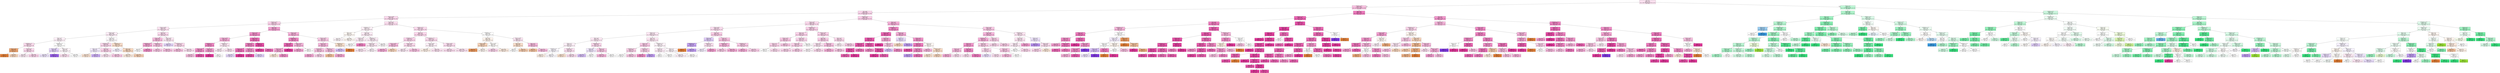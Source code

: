 digraph Tree {
node [shape=box, style="filled", color="black"] ;
0 [label="CCR <= 5.5\ngini = 0.772\nsamples = 30577\nvalue = [5864, 1451, 5088, 1324, 6578, 10272]\nclass = GDL", fillcolor="#fbe1f0"] ;
1 [label="graphSize <= 40.0\ngini = 0.652\nsamples = 19063\nvalue = [4010, 371, 84, 488, 4754, 9356]\nclass = GDL", fillcolor="#f7bfdf"] ;
0 -> 1 [labeldistance=2.5, labelangle=45, headlabel="True"] ;
2 [label="CCR <= 0.55\ngini = 0.682\nsamples = 15225\nvalue = [3528, 365, 68, 488, 4180, 6596]\nclass = GDL", fillcolor="#f9d4ea"] ;
1 -> 2 ;
3 [label="sdComp <= 0.065\ngini = 0.681\nsamples = 9419\nvalue = [2462, 51, 16, 384, 2580, 3926]\nclass = GDL", fillcolor="#fad8ec"] ;
2 -> 3 ;
4 [label="graphSize <= 22.5\ngini = 0.652\nsamples = 3674\nvalue = [918, 36, 16, 0, 1040, 1664]\nclass = GDL", fillcolor="#f9d0e8"] ;
3 -> 4 ;
5 [label="sdComm <= 0.065\ngini = 0.662\nsamples = 2740\nvalue = [748, 20, 0, 0, 854, 1118]\nclass = GDL", fillcolor="#fbe3f1"] ;
4 -> 5 ;
6 [label="sdComm <= 0.02\ngini = 0.669\nsamples = 1998\nvalue = [630, 20, 0, 0, 586, 762]\nclass = GDL", fillcolor="#fcecf6"] ;
5 -> 6 ;
7 [label="nbproc <= 4.5\ngini = 0.67\nsamples = 962\nvalue = [254, 16, 0, 0, 322, 370]\nclass = GDL", fillcolor="#fdf0f8"] ;
6 -> 7 ;
8 [label="graphDepth <= 3.5\ngini = 0.654\nsamples = 372\nvalue = [80, 8, 0, 0, 118, 166]\nclass = GDL", fillcolor="#fadaec"] ;
7 -> 8 ;
9 [label="sdComp <= 0.02\ngini = 0.406\nsamples = 16\nvalue = [12, 0, 0, 0, 2, 2]\nclass = eft", fillcolor="#eca572"] ;
8 -> 9 ;
10 [label="gini = 0.0\nsamples = 8\nvalue = [8, 0, 0, 0, 0, 0]\nclass = eft", fillcolor="#e58139"] ;
9 -> 10 ;
11 [label="gini = 0.625\nsamples = 8\nvalue = [4, 0, 0, 0, 2, 2]\nclass = eft", fillcolor="#f6d5bd"] ;
9 -> 11 ;
12 [label="sdComp <= 0.02\ngini = 0.645\nsamples = 356\nvalue = [68, 8, 0, 0, 116, 164]\nclass = GDL", fillcolor="#fad7eb"] ;
8 -> 12 ;
13 [label="gini = 0.648\nsamples = 64\nvalue = [4, 8, 0, 0, 24, 28]\nclass = GDL", fillcolor="#fcebf5"] ;
12 -> 13 ;
14 [label="gini = 0.636\nsamples = 292\nvalue = [64, 0, 0, 0, 92, 136]\nclass = GDL", fillcolor="#f9d3e9"] ;
12 -> 14 ;
15 [label="graphDepth <= 3.5\ngini = 0.674\nsamples = 590\nvalue = [174, 8, 0, 0, 204, 204]\nclass = DL", fillcolor="#ffffff"] ;
7 -> 15 ;
16 [label="sdComp <= 0.02\ngini = 0.646\nsamples = 98\nvalue = [26, 0, 0, 0, 44, 28]\nclass = DL", fillcolor="#e2d2f9"] ;
15 -> 16 ;
17 [label="gini = 0.661\nsamples = 86\nvalue = [26, 0, 0, 0, 34, 26]\nclass = DL", fillcolor="#eee5fc"] ;
16 -> 17 ;
18 [label="gini = 0.278\nsamples = 12\nvalue = [0, 0, 0, 0, 10, 2]\nclass = DL", fillcolor="#9a61ea"] ;
16 -> 18 ;
19 [label="sdComp <= 0.02\ngini = 0.676\nsamples = 492\nvalue = [148, 8, 0, 0, 160, 176]\nclass = GDL", fillcolor="#fef5fa"] ;
15 -> 19 ;
20 [label="gini = 0.689\nsamples = 140\nvalue = [36, 8, 0, 0, 40, 56]\nclass = GDL", fillcolor="#fbdfef"] ;
19 -> 20 ;
21 [label="gini = 0.666\nsamples = 352\nvalue = [112, 0, 0, 0, 120, 120]\nclass = DL", fillcolor="#ffffff"] ;
19 -> 21 ;
22 [label="sdComp <= 0.02\ngini = 0.66\nsamples = 1036\nvalue = [376, 4, 0, 0, 264, 392]\nclass = GDL", fillcolor="#fefafd"] ;
6 -> 22 ;
23 [label="graphDepth <= 3.5\ngini = 0.653\nsamples = 580\nvalue = [152, 4, 0, 0, 168, 256]\nclass = GDL", fillcolor="#f9d5ea"] ;
22 -> 23 ;
24 [label="nbproc <= 4.5\ngini = 0.707\nsamples = 50\nvalue = [14, 4, 0, 0, 18, 14]\nclass = DL", fillcolor="#f1e9fc"] ;
23 -> 24 ;
25 [label="gini = 0.706\nsamples = 34\nvalue = [14, 4, 0, 0, 8, 8]\nclass = eft", fillcolor="#f9e2d1"] ;
24 -> 25 ;
26 [label="gini = 0.469\nsamples = 16\nvalue = [0, 0, 0, 0, 10, 6]\nclass = DL", fillcolor="#cdb0f5"] ;
24 -> 26 ;
27 [label="nbproc <= 4.5\ngini = 0.644\nsamples = 530\nvalue = [138, 0, 0, 0, 150, 242]\nclass = GDL", fillcolor="#f9cfe7"] ;
23 -> 27 ;
28 [label="gini = 0.652\nsamples = 138\nvalue = [34, 0, 0, 0, 46, 58]\nclass = GDL", fillcolor="#fce5f2"] ;
27 -> 28 ;
29 [label="gini = 0.639\nsamples = 392\nvalue = [104, 0, 0, 0, 104, 184]\nclass = GDL", fillcolor="#f8c8e4"] ;
27 -> 29 ;
30 [label="graphDepth <= 3.5\ngini = 0.625\nsamples = 456\nvalue = [224, 0, 0, 0, 96, 136]\nclass = eft", fillcolor="#f8dcc9"] ;
22 -> 30 ;
31 [label="gini = 0.665\nsamples = 76\nvalue = [24, 0, 0, 0, 28, 24]\nclass = DL", fillcolor="#f5f0fd"] ;
30 -> 31 ;
32 [label="nbproc <= 4.5\ngini = 0.604\nsamples = 380\nvalue = [200, 0, 0, 0, 68, 112]\nclass = eft", fillcolor="#f6d6be"] ;
30 -> 32 ;
33 [label="gini = 0.609\nsamples = 108\nvalue = [52, 0, 0, 0, 16, 40]\nclass = eft", fillcolor="#fae9dc"] ;
32 -> 33 ;
34 [label="gini = 0.597\nsamples = 272\nvalue = [148, 0, 0, 0, 52, 72]\nclass = eft", fillcolor="#f5cfb4"] ;
32 -> 34 ;
35 [label="nbproc <= 4.5\ngini = 0.614\nsamples = 742\nvalue = [118, 0, 0, 0, 268, 356]\nclass = GDL", fillcolor="#fadaed"] ;
5 -> 35 ;
36 [label="sdComp <= 0.02\ngini = 0.612\nsamples = 192\nvalue = [40, 0, 0, 0, 52, 100]\nclass = GDL", fillcolor="#f6bbdd"] ;
35 -> 36 ;
37 [label="graphDepth <= 3.5\ngini = 0.569\nsamples = 48\nvalue = [8, 0, 0, 0, 12, 28]\nclass = GDL", fillcolor="#f3a7d3"] ;
36 -> 37 ;
38 [label="gini = 0.667\nsamples = 12\nvalue = [4, 0, 0, 0, 4, 4]\nclass = eft", fillcolor="#ffffff"] ;
37 -> 38 ;
39 [label="gini = 0.494\nsamples = 36\nvalue = [4, 0, 0, 0, 8, 24]\nclass = GDL", fillcolor="#f08ec7"] ;
37 -> 39 ;
40 [label="graphDepth <= 3.5\ngini = 0.623\nsamples = 144\nvalue = [32, 0, 0, 0, 40, 72]\nclass = GDL", fillcolor="#f7c2e1"] ;
36 -> 40 ;
41 [label="gini = 0.62\nsamples = 40\nvalue = [8, 0, 0, 0, 12, 20]\nclass = GDL", fillcolor="#f8c6e3"] ;
40 -> 41 ;
42 [label="gini = 0.624\nsamples = 104\nvalue = [24, 0, 0, 0, 28, 52]\nclass = GDL", fillcolor="#f7c0e0"] ;
40 -> 42 ;
43 [label="sdComp <= 0.02\ngini = 0.609\nsamples = 550\nvalue = [78, 0, 0, 0, 216, 256]\nclass = GDL", fillcolor="#fce7f3"] ;
35 -> 43 ;
44 [label="gini = 0.602\nsamples = 112\nvalue = [16, 0, 0, 0, 56, 40]\nclass = DL", fillcolor="#e3d3f9"] ;
43 -> 44 ;
45 [label="graphDepth <= 3.5\ngini = 0.603\nsamples = 438\nvalue = [62, 0, 0, 0, 160, 216]\nclass = GDL", fillcolor="#fad7eb"] ;
43 -> 45 ;
46 [label="gini = 0.618\nsamples = 102\nvalue = [22, 0, 0, 0, 28, 52]\nclass = GDL", fillcolor="#f7bfdf"] ;
45 -> 46 ;
47 [label="gini = 0.593\nsamples = 336\nvalue = [40, 0, 0, 0, 132, 164]\nclass = GDL", fillcolor="#fbe0f0"] ;
45 -> 47 ;
48 [label="nbproc <= 4.5\ngini = 0.585\nsamples = 934\nvalue = [170, 16, 16, 0, 186, 546]\nclass = GDL", fillcolor="#f2a0d0"] ;
4 -> 48 ;
49 [label="sdComp <= 0.02\ngini = 0.513\nsamples = 314\nvalue = [18, 8, 16, 0, 64, 208]\nclass = GDL", fillcolor="#f08dc7"] ;
48 -> 49 ;
50 [label="sdComm <= 0.065\ngini = 0.641\nsamples = 156\nvalue = [14, 8, 16, 0, 34, 84]\nclass = GDL", fillcolor="#f4aed7"] ;
49 -> 50 ;
51 [label="graphDepth <= 7.5\ngini = 0.517\nsamples = 84\nvalue = [0, 8, 8, 0, 12, 56]\nclass = GDL", fillcolor="#ef86c3"] ;
50 -> 51 ;
52 [label="sdComm <= 0.02\ngini = 0.498\nsamples = 60\nvalue = [0, 0, 8, 0, 12, 40]\nclass = GDL", fillcolor="#f08cc6"] ;
51 -> 52 ;
53 [label="gini = 0.625\nsamples = 32\nvalue = [0, 0, 8, 0, 8, 16]\nclass = GDL", fillcolor="#f6bdde"] ;
52 -> 53 ;
54 [label="gini = 0.245\nsamples = 28\nvalue = [0, 0, 0, 0, 4, 24]\nclass = GDL", fillcolor="#e95aad"] ;
52 -> 54 ;
55 [label="sdComm <= 0.02\ngini = 0.444\nsamples = 24\nvalue = [0, 8, 0, 0, 0, 16]\nclass = GDL", fillcolor="#f29cce"] ;
51 -> 55 ;
56 [label="gini = 0.0\nsamples = 8\nvalue = [0, 0, 0, 0, 0, 8]\nclass = GDL", fillcolor="#e5399d"] ;
55 -> 56 ;
57 [label="gini = 0.5\nsamples = 16\nvalue = [0, 8, 0, 0, 0, 8]\nclass = BIM*", fillcolor="#ffffff"] ;
55 -> 57 ;
58 [label="graphDepth <= 7.5\ngini = 0.705\nsamples = 72\nvalue = [14, 0, 8, 0, 22, 28]\nclass = GDL", fillcolor="#fce7f3"] ;
50 -> 58 ;
59 [label="gini = 0.695\nsamples = 32\nvalue = [2, 0, 8, 0, 10, 12]\nclass = GDL", fillcolor="#fdedf6"] ;
58 -> 59 ;
60 [label="gini = 0.66\nsamples = 40\nvalue = [12, 0, 0, 0, 12, 16]\nclass = GDL", fillcolor="#fbe3f1"] ;
58 -> 60 ;
61 [label="sdComm <= 0.065\ngini = 0.347\nsamples = 158\nvalue = [4, 0, 0, 0, 30, 124]\nclass = GDL", fillcolor="#ec6eb7"] ;
49 -> 61 ;
62 [label="graphDepth <= 7.5\ngini = 0.388\nsamples = 114\nvalue = [0, 0, 0, 0, 30, 84]\nclass = GDL", fillcolor="#ee80c0"] ;
61 -> 62 ;
63 [label="sdComm <= 0.02\ngini = 0.33\nsamples = 48\nvalue = [0, 0, 0, 0, 10, 38]\nclass = GDL", fillcolor="#ec6db7"] ;
62 -> 63 ;
64 [label="gini = 0.494\nsamples = 18\nvalue = [0, 0, 0, 0, 10, 8]\nclass = DL", fillcolor="#e6d7fa"] ;
63 -> 64 ;
65 [label="gini = 0.0\nsamples = 30\nvalue = [0, 0, 0, 0, 0, 30]\nclass = GDL", fillcolor="#e5399d"] ;
63 -> 65 ;
66 [label="sdComm <= 0.02\ngini = 0.422\nsamples = 66\nvalue = [0, 0, 0, 0, 20, 46]\nclass = GDL", fillcolor="#f08fc8"] ;
62 -> 66 ;
67 [label="gini = 0.188\nsamples = 38\nvalue = [0, 0, 0, 0, 4, 34]\nclass = GDL", fillcolor="#e850a9"] ;
66 -> 67 ;
68 [label="gini = 0.49\nsamples = 28\nvalue = [0, 0, 0, 0, 16, 12]\nclass = DL", fillcolor="#e0cef8"] ;
66 -> 68 ;
69 [label="graphDepth <= 7.5\ngini = 0.165\nsamples = 44\nvalue = [4, 0, 0, 0, 0, 40]\nclass = GDL", fillcolor="#e84da7"] ;
61 -> 69 ;
70 [label="gini = 0.111\nsamples = 34\nvalue = [2, 0, 0, 0, 0, 32]\nclass = GDL", fillcolor="#e745a3"] ;
69 -> 70 ;
71 [label="gini = 0.32\nsamples = 10\nvalue = [2, 0, 0, 0, 0, 8]\nclass = GDL", fillcolor="#ec6ab6"] ;
69 -> 71 ;
72 [label="sdComp <= 0.02\ngini = 0.604\nsamples = 620\nvalue = [152, 8, 0, 0, 122, 338]\nclass = GDL", fillcolor="#f5b0d8"] ;
48 -> 72 ;
73 [label="graphDepth <= 7.5\ngini = 0.495\nsamples = 240\nvalue = [48, 8, 0, 0, 22, 162]\nclass = GDL", fillcolor="#f089c5"] ;
72 -> 73 ;
74 [label="sdComm <= 0.065\ngini = 0.362\nsamples = 122\nvalue = [14, 8, 0, 0, 4, 96]\nclass = GDL", fillcolor="#eb69b5"] ;
73 -> 74 ;
75 [label="sdComm <= 0.02\ngini = 0.591\nsamples = 62\nvalue = [14, 8, 0, 0, 4, 36]\nclass = GDL", fillcolor="#f3a4d2"] ;
74 -> 75 ;
76 [label="gini = 0.494\nsamples = 18\nvalue = [10, 0, 0, 0, 0, 8]\nclass = eft", fillcolor="#fae6d7"] ;
75 -> 76 ;
77 [label="gini = 0.545\nsamples = 44\nvalue = [4, 8, 0, 0, 4, 28]\nclass = GDL", fillcolor="#f191c9"] ;
75 -> 77 ;
78 [label="gini = 0.0\nsamples = 60\nvalue = [0, 0, 0, 0, 0, 60]\nclass = GDL", fillcolor="#e5399d"] ;
74 -> 78 ;
79 [label="sdComm <= 0.065\ngini = 0.581\nsamples = 118\nvalue = [34, 0, 0, 0, 18, 66]\nclass = GDL", fillcolor="#f5b4da"] ;
73 -> 79 ;
80 [label="gini = 0.574\nsamples = 86\nvalue = [18, 0, 0, 0, 18, 50]\nclass = GDL", fillcolor="#f3a2d1"] ;
79 -> 80 ;
81 [label="gini = 0.5\nsamples = 32\nvalue = [16, 0, 0, 0, 0, 16]\nclass = eft", fillcolor="#ffffff"] ;
79 -> 81 ;
82 [label="sdComm <= 0.065\ngini = 0.641\nsamples = 380\nvalue = [104, 0, 0, 0, 100, 176]\nclass = GDL", fillcolor="#f8cbe5"] ;
72 -> 82 ;
83 [label="sdComm <= 0.02\ngini = 0.612\nsamples = 328\nvalue = [76, 0, 0, 0, 80, 172]\nclass = GDL", fillcolor="#f5b6db"] ;
82 -> 83 ;
84 [label="graphDepth <= 7.5\ngini = 0.609\nsamples = 192\nvalue = [36, 0, 0, 0, 56, 100]\nclass = GDL", fillcolor="#f7bfdf"] ;
83 -> 84 ;
85 [label="gini = 0.457\nsamples = 68\nvalue = [0, 0, 0, 0, 24, 44]\nclass = GDL", fillcolor="#f3a5d2"] ;
84 -> 85 ;
86 [label="gini = 0.645\nsamples = 124\nvalue = [36, 0, 0, 0, 32, 56]\nclass = GDL", fillcolor="#f9d2e9"] ;
84 -> 86 ;
87 [label="graphDepth <= 7.5\ngini = 0.602\nsamples = 136\nvalue = [40, 0, 0, 0, 24, 72]\nclass = GDL", fillcolor="#f6bdde"] ;
83 -> 87 ;
88 [label="gini = 0.56\nsamples = 20\nvalue = [12, 0, 0, 0, 4, 4]\nclass = eft", fillcolor="#f2c09c"] ;
87 -> 88 ;
89 [label="gini = 0.568\nsamples = 116\nvalue = [28, 0, 0, 0, 20, 68]\nclass = GDL", fillcolor="#f3a5d2"] ;
87 -> 89 ;
90 [label="graphDepth <= 7.5\ngini = 0.556\nsamples = 52\nvalue = [28, 0, 0, 0, 20, 4]\nclass = eft", fillcolor="#f8e0ce"] ;
82 -> 90 ;
91 [label="gini = 0.568\nsamples = 36\nvalue = [12, 0, 0, 0, 20, 4]\nclass = DL", fillcolor="#d5bdf6"] ;
90 -> 91 ;
92 [label="gini = 0.0\nsamples = 16\nvalue = [16, 0, 0, 0, 0, 0]\nclass = eft", fillcolor="#e58139"] ;
90 -> 92 ;
93 [label="sdComm <= 0.02\ngini = 0.696\nsamples = 5745\nvalue = [1544, 15, 0, 384, 1540, 2262]\nclass = GDL", fillcolor="#fbddee"] ;
3 -> 93 ;
94 [label="graphDepth <= 3.5\ngini = 0.671\nsamples = 1840\nvalue = [516, 4, 0, 20, 606, 694]\nclass = GDL", fillcolor="#fdf1f8"] ;
93 -> 94 ;
95 [label="nbproc <= 4.5\ngini = 0.671\nsamples = 428\nvalue = [154, 4, 0, 0, 138, 132]\nclass = eft", fillcolor="#fef8f4"] ;
94 -> 95 ;
96 [label="gini = 0.704\nsamples = 60\nvalue = [18, 4, 0, 0, 18, 20]\nclass = GDL", fillcolor="#fef6fa"] ;
95 -> 96 ;
97 [label="gini = 0.664\nsamples = 368\nvalue = [136, 0, 0, 0, 120, 112]\nclass = eft", fillcolor="#fdf7f2"] ;
95 -> 97 ;
98 [label="nbproc <= 4.5\ngini = 0.666\nsamples = 1412\nvalue = [362, 0, 0, 20, 468, 562]\nclass = GDL", fillcolor="#fcebf5"] ;
94 -> 98 ;
99 [label="graphSize <= 22.5\ngini = 0.697\nsamples = 324\nvalue = [84, 0, 0, 20, 100, 120]\nclass = GDL", fillcolor="#fdedf6"] ;
98 -> 99 ;
100 [label="gini = 0.707\nsamples = 280\nvalue = [84, 0, 0, 20, 88, 88]\nclass = DL", fillcolor="#ffffff"] ;
99 -> 100 ;
101 [label="gini = 0.397\nsamples = 44\nvalue = [0, 0, 0, 0, 12, 32]\nclass = GDL", fillcolor="#ef83c2"] ;
99 -> 101 ;
102 [label="graphDepth <= 7.5\ngini = 0.655\nsamples = 1088\nvalue = [278, 0, 0, 0, 368, 442]\nclass = GDL", fillcolor="#fcebf5"] ;
98 -> 102 ;
103 [label="graphSize <= 22.5\ngini = 0.649\nsamples = 864\nvalue = [204, 0, 0, 0, 296, 364]\nclass = GDL", fillcolor="#fce7f3"] ;
102 -> 103 ;
104 [label="gini = 0.651\nsamples = 752\nvalue = [184, 0, 0, 0, 252, 316]\nclass = GDL", fillcolor="#fce6f2"] ;
103 -> 104 ;
105 [label="gini = 0.63\nsamples = 112\nvalue = [20, 0, 0, 0, 44, 48]\nclass = GDL", fillcolor="#fdf3f9"] ;
103 -> 105 ;
106 [label="gini = 0.666\nsamples = 224\nvalue = [74, 0, 0, 0, 72, 78]\nclass = GDL", fillcolor="#fefafc"] ;
102 -> 106 ;
107 [label="graphSize <= 22.5\ngini = 0.704\nsamples = 3905\nvalue = [1028, 11, 0, 364, 934, 1568]\nclass = GDL", fillcolor="#fadaed"] ;
93 -> 107 ;
108 [label="nbproc <= 4.5\ngini = 0.704\nsamples = 3407\nvalue = [844, 11, 0, 336, 832, 1384]\nclass = GDL", fillcolor="#fad5ea"] ;
107 -> 108 ;
109 [label="graphDepth <= 3.5\ngini = 0.69\nsamples = 859\nvalue = [234, 11, 0, 72, 166, 376]\nclass = GDL", fillcolor="#f9d2e9"] ;
108 -> 109 ;
110 [label="sdComm <= 0.065\ngini = 0.634\nsamples = 133\nvalue = [26, 5, 0, 0, 34, 68]\nclass = GDL", fillcolor="#f6bbdd"] ;
109 -> 110 ;
111 [label="gini = 0.555\nsamples = 108\nvalue = [14, 0, 0, 0, 30, 64]\nclass = GDL", fillcolor="#f4a9d4"] ;
110 -> 111 ;
112 [label="gini = 0.678\nsamples = 25\nvalue = [12, 5, 0, 0, 4, 4]\nclass = eft", fillcolor="#f6d3ba"] ;
110 -> 112 ;
113 [label="sdComm <= 0.065\ngini = 0.695\nsamples = 726\nvalue = [208, 6, 0, 72, 132, 308]\nclass = GDL", fillcolor="#fad9ec"] ;
109 -> 113 ;
114 [label="gini = 0.703\nsamples = 438\nvalue = [136, 6, 0, 32, 96, 168]\nclass = GDL", fillcolor="#fceaf5"] ;
113 -> 114 ;
115 [label="gini = 0.666\nsamples = 288\nvalue = [72, 0, 0, 40, 36, 140]\nclass = GDL", fillcolor="#f7c1e0"] ;
113 -> 115 ;
116 [label="graphDepth <= 3.5\ngini = 0.707\nsamples = 2548\nvalue = [610, 0, 0, 264, 666, 1008]\nclass = GDL", fillcolor="#fadbed"] ;
108 -> 116 ;
117 [label="sdComm <= 0.065\ngini = 0.698\nsamples = 640\nvalue = [208, 0, 0, 48, 144, 240]\nclass = GDL", fillcolor="#fdf0f8"] ;
116 -> 117 ;
118 [label="gini = 0.699\nsamples = 184\nvalue = [72, 0, 0, 16, 40, 56]\nclass = eft", fillcolor="#fcefe6"] ;
117 -> 118 ;
119 [label="gini = 0.691\nsamples = 456\nvalue = [136, 0, 0, 32, 104, 184]\nclass = GDL", fillcolor="#fbe1f0"] ;
117 -> 119 ;
120 [label="sdComm <= 0.065\ngini = 0.706\nsamples = 1908\nvalue = [402, 0, 0, 216, 522, 768]\nclass = GDL", fillcolor="#fadcee"] ;
116 -> 120 ;
121 [label="gini = 0.714\nsamples = 848\nvalue = [216, 0, 0, 104, 198, 330]\nclass = GDL", fillcolor="#fadbed"] ;
120 -> 121 ;
122 [label="gini = 0.694\nsamples = 1060\nvalue = [186, 0, 0, 112, 324, 438]\nclass = GDL", fillcolor="#fbe0f0"] ;
120 -> 122 ;
123 [label="graphDepth <= 7.5\ngini = 0.682\nsamples = 498\nvalue = [184, 0, 0, 28, 102, 184]\nclass = eft", fillcolor="#ffffff"] ;
107 -> 123 ;
124 [label="nbproc <= 4.5\ngini = 0.682\nsamples = 288\nvalue = [116, 0, 0, 20, 54, 98]\nclass = eft", fillcolor="#fdf3ec"] ;
123 -> 124 ;
125 [label="sdComm <= 0.065\ngini = 0.599\nsamples = 56\nvalue = [30, 0, 0, 0, 10, 16]\nclass = eft", fillcolor="#f6d3ba"] ;
124 -> 125 ;
126 [label="gini = 0.245\nsamples = 14\nvalue = [12, 0, 0, 0, 2, 0]\nclass = eft", fillcolor="#e9965a"] ;
125 -> 126 ;
127 [label="gini = 0.635\nsamples = 42\nvalue = [18, 0, 0, 0, 8, 16]\nclass = eft", fillcolor="#fdf5f0"] ;
125 -> 127 ;
128 [label="sdComm <= 0.065\ngini = 0.694\nsamples = 232\nvalue = [86, 0, 0, 20, 44, 82]\nclass = eft", fillcolor="#fefcfa"] ;
124 -> 128 ;
129 [label="gini = 0.645\nsamples = 84\nvalue = [24, 0, 0, 0, 22, 38]\nclass = GDL", fillcolor="#f9d1e8"] ;
128 -> 129 ;
130 [label="gini = 0.696\nsamples = 148\nvalue = [62, 0, 0, 20, 22, 44]\nclass = eft", fillcolor="#fae9dd"] ;
128 -> 130 ;
131 [label="sdComm <= 0.065\ngini = 0.674\nsamples = 210\nvalue = [68, 0, 0, 8, 48, 86]\nclass = GDL", fillcolor="#fce6f3"] ;
123 -> 131 ;
132 [label="nbproc <= 4.5\ngini = 0.685\nsamples = 80\nvalue = [36, 0, 0, 8, 16, 20]\nclass = eft", fillcolor="#f8ddca"] ;
131 -> 132 ;
133 [label="gini = 0.64\nsamples = 20\nvalue = [4, 0, 0, 0, 8, 8]\nclass = DL", fillcolor="#ffffff"] ;
132 -> 133 ;
134 [label="gini = 0.64\nsamples = 60\nvalue = [32, 0, 0, 8, 8, 12]\nclass = eft", fillcolor="#f4caac"] ;
132 -> 134 ;
135 [label="nbproc <= 4.5\ngini = 0.621\nsamples = 130\nvalue = [32, 0, 0, 0, 32, 66]\nclass = GDL", fillcolor="#f6badd"] ;
131 -> 135 ;
136 [label="gini = 0.444\nsamples = 6\nvalue = [4, 0, 0, 0, 0, 2]\nclass = eft", fillcolor="#f2c09c"] ;
135 -> 136 ;
137 [label="gini = 0.616\nsamples = 124\nvalue = [28, 0, 0, 0, 32, 64]\nclass = GDL", fillcolor="#f6badd"] ;
135 -> 137 ;
138 [label="graphSize <= 22.5\ngini = 0.676\nsamples = 5806\nvalue = [1066, 314, 52, 104, 1600, 2670]\nclass = GDL", fillcolor="#f8cde6"] ;
2 -> 138 ;
139 [label="sdComp <= 0.65\ngini = 0.69\nsamples = 4286\nvalue = [772, 266, 36, 104, 1252, 1856]\nclass = GDL", fillcolor="#fad8eb"] ;
138 -> 139 ;
140 [label="sdComm <= 0.65\ngini = 0.693\nsamples = 2702\nvalue = [492, 232, 36, 0, 804, 1138]\nclass = GDL", fillcolor="#fadcee"] ;
139 -> 140 ;
141 [label="sdComm <= 0.2\ngini = 0.716\nsamples = 1658\nvalue = [330, 180, 28, 0, 488, 632]\nclass = GDL", fillcolor="#fce7f3"] ;
140 -> 141 ;
142 [label="nbproc <= 4.5\ngini = 0.692\nsamples = 746\nvalue = [124, 48, 24, 0, 246, 304]\nclass = GDL", fillcolor="#fce8f4"] ;
141 -> 142 ;
143 [label="sdComp <= 0.2\ngini = 0.731\nsamples = 494\nvalue = [96, 48, 24, 0, 150, 176]\nclass = GDL", fillcolor="#fdf0f8"] ;
142 -> 143 ;
144 [label="graphDepth <= 3.5\ngini = 0.789\nsamples = 204\nvalue = [44, 38, 24, 0, 52, 46]\nclass = DL", fillcolor="#faf7fe"] ;
143 -> 144 ;
145 [label="gini = 0.727\nsamples = 22\nvalue = [8, 4, 0, 0, 6, 4]\nclass = eft", fillcolor="#fcefe6"] ;
144 -> 145 ;
146 [label="gini = 0.791\nsamples = 182\nvalue = [36, 34, 24, 0, 46, 42]\nclass = DL", fillcolor="#fbf9fe"] ;
144 -> 146 ;
147 [label="graphDepth <= 3.5\ngini = 0.652\nsamples = 290\nvalue = [52, 10, 0, 0, 98, 130]\nclass = GDL", fillcolor="#fbdeef"] ;
143 -> 147 ;
148 [label="gini = 0.72\nsamples = 10\nvalue = [4, 2, 0, 0, 2, 2]\nclass = eft", fillcolor="#f8e0ce"] ;
147 -> 148 ;
149 [label="gini = 0.643\nsamples = 280\nvalue = [48, 8, 0, 0, 96, 128]\nclass = GDL", fillcolor="#faddee"] ;
147 -> 149 ;
150 [label="graphDepth <= 3.5\ngini = 0.585\nsamples = 252\nvalue = [28, 0, 0, 0, 96, 128]\nclass = GDL", fillcolor="#fad6eb"] ;
142 -> 150 ;
151 [label="sdComp <= 0.2\ngini = 0.653\nsamples = 48\nvalue = [12, 0, 0, 0, 20, 16]\nclass = DL", fillcolor="#efe6fc"] ;
150 -> 151 ;
152 [label="gini = 0.625\nsamples = 16\nvalue = [4, 0, 0, 0, 8, 4]\nclass = DL", fillcolor="#d5bdf6"] ;
151 -> 152 ;
153 [label="gini = 0.656\nsamples = 32\nvalue = [8, 0, 0, 0, 12, 12]\nclass = DL", fillcolor="#ffffff"] ;
151 -> 153 ;
154 [label="sdComp <= 0.2\ngini = 0.554\nsamples = 204\nvalue = [16, 0, 0, 0, 76, 112]\nclass = GDL", fillcolor="#f8c7e3"] ;
150 -> 154 ;
155 [label="gini = 0.542\nsamples = 144\nvalue = [12, 0, 0, 0, 48, 84]\nclass = GDL", fillcolor="#f5b5da"] ;
154 -> 155 ;
156 [label="gini = 0.56\nsamples = 60\nvalue = [4, 0, 0, 0, 28, 28]\nclass = DL", fillcolor="#ffffff"] ;
154 -> 156 ;
157 [label="nbproc <= 4.5\ngini = 0.728\nsamples = 912\nvalue = [206, 132, 4, 0, 242, 328]\nclass = GDL", fillcolor="#fce6f2"] ;
141 -> 157 ;
158 [label="sdComp <= 0.2\ngini = 0.705\nsamples = 174\nvalue = [38, 36, 4, 0, 20, 76]\nclass = GDL", fillcolor="#f8c8e4"] ;
157 -> 158 ;
159 [label="graphDepth <= 3.5\ngini = 0.696\nsamples = 130\nvalue = [30, 32, 4, 0, 8, 56]\nclass = GDL", fillcolor="#f9cfe7"] ;
158 -> 159 ;
160 [label="gini = 0.734\nsamples = 26\nvalue = [4, 6, 0, 0, 8, 8]\nclass = DL", fillcolor="#ffffff"] ;
159 -> 160 ;
161 [label="gini = 0.661\nsamples = 104\nvalue = [26, 26, 4, 0, 0, 48]\nclass = GDL", fillcolor="#f8c7e3"] ;
159 -> 161 ;
162 [label="graphDepth <= 3.5\ngini = 0.678\nsamples = 44\nvalue = [8, 4, 0, 0, 12, 20]\nclass = GDL", fillcolor="#f8cee6"] ;
158 -> 162 ;
163 [label="gini = 0.562\nsamples = 32\nvalue = [4, 4, 0, 0, 4, 20]\nclass = GDL", fillcolor="#f08ec7"] ;
162 -> 163 ;
164 [label="gini = 0.444\nsamples = 12\nvalue = [4, 0, 0, 0, 8, 0]\nclass = DL", fillcolor="#c09cf2"] ;
162 -> 164 ;
165 [label="graphDepth <= 3.5\ngini = 0.724\nsamples = 738\nvalue = [168, 96, 0, 0, 222, 252]\nclass = GDL", fillcolor="#fdf3f9"] ;
157 -> 165 ;
166 [label="sdComp <= 0.2\ngini = 0.742\nsamples = 50\nvalue = [12, 12, 0, 0, 10, 16]\nclass = GDL", fillcolor="#fceaf5"] ;
165 -> 166 ;
167 [label="gini = 0.5\nsamples = 8\nvalue = [0, 0, 0, 0, 4, 4]\nclass = DL", fillcolor="#ffffff"] ;
166 -> 167 ;
168 [label="gini = 0.735\nsamples = 42\nvalue = [12, 12, 0, 0, 6, 12]\nclass = eft", fillcolor="#ffffff"] ;
166 -> 168 ;
169 [label="sdComp <= 0.2\ngini = 0.721\nsamples = 688\nvalue = [156, 84, 0, 0, 212, 236]\nclass = GDL", fillcolor="#fef5fa"] ;
165 -> 169 ;
170 [label="gini = 0.722\nsamples = 384\nvalue = [80, 52, 0, 0, 116, 136]\nclass = GDL", fillcolor="#fdf0f8"] ;
169 -> 170 ;
171 [label="gini = 0.718\nsamples = 304\nvalue = [76, 32, 0, 0, 96, 100]\nclass = GDL", fillcolor="#fefbfd"] ;
169 -> 171 ;
172 [label="nbproc <= 4.5\ngini = 0.647\nsamples = 1044\nvalue = [162, 52, 8, 0, 316, 506]\nclass = GDL", fillcolor="#f8cbe5"] ;
140 -> 172 ;
173 [label="sdComp <= 0.2\ngini = 0.626\nsamples = 104\nvalue = [6, 12, 0, 0, 52, 34]\nclass = DL", fillcolor="#dfccf8"] ;
172 -> 173 ;
174 [label="graphDepth <= 3.5\ngini = 0.499\nsamples = 38\nvalue = [2, 12, 0, 0, 24, 0]\nclass = DL", fillcolor="#c5a4f3"] ;
173 -> 174 ;
175 [label="gini = 0.0\nsamples = 2\nvalue = [2, 0, 0, 0, 0, 0]\nclass = eft", fillcolor="#e58139"] ;
174 -> 175 ;
176 [label="gini = 0.444\nsamples = 36\nvalue = [0, 12, 0, 0, 24, 0]\nclass = DL", fillcolor="#c09cf2"] ;
174 -> 176 ;
177 [label="graphDepth <= 3.5\ngini = 0.551\nsamples = 66\nvalue = [4, 0, 0, 0, 28, 34]\nclass = GDL", fillcolor="#fbe0f0"] ;
173 -> 177 ;
178 [label="gini = 0.58\nsamples = 42\nvalue = [4, 0, 0, 0, 20, 18]\nclass = DL", fillcolor="#f4eefd"] ;
177 -> 178 ;
179 [label="gini = 0.444\nsamples = 24\nvalue = [0, 0, 0, 0, 8, 16]\nclass = GDL", fillcolor="#f29cce"] ;
177 -> 179 ;
180 [label="sdComp <= 0.2\ngini = 0.64\nsamples = 940\nvalue = [156, 40, 8, 0, 264, 472]\nclass = GDL", fillcolor="#f7c2e1"] ;
172 -> 180 ;
181 [label="graphDepth <= 3.5\ngini = 0.629\nsamples = 324\nvalue = [52, 12, 8, 0, 80, 172]\nclass = GDL", fillcolor="#f5b4da"] ;
180 -> 181 ;
182 [label="gini = 0.678\nsamples = 116\nvalue = [28, 8, 0, 0, 28, 52]\nclass = GDL", fillcolor="#f8c9e4"] ;
181 -> 182 ;
183 [label="gini = 0.589\nsamples = 208\nvalue = [24, 4, 8, 0, 52, 120]\nclass = GDL", fillcolor="#f4a9d4"] ;
181 -> 183 ;
184 [label="graphDepth <= 3.5\ngini = 0.643\nsamples = 616\nvalue = [104, 28, 0, 0, 184, 300]\nclass = GDL", fillcolor="#f8cae5"] ;
180 -> 184 ;
185 [label="gini = 0.54\nsamples = 40\nvalue = [0, 4, 0, 0, 12, 24]\nclass = GDL", fillcolor="#f4aad5"] ;
184 -> 185 ;
186 [label="gini = 0.647\nsamples = 576\nvalue = [104, 24, 0, 0, 172, 276]\nclass = GDL", fillcolor="#f8cce6"] ;
184 -> 186 ;
187 [label="graphDepth <= 3.5\ngini = 0.679\nsamples = 1584\nvalue = [280, 34, 0, 104, 448, 718]\nclass = GDL", fillcolor="#f9d0e8"] ;
139 -> 187 ;
188 [label="nbproc <= 4.5\ngini = 0.708\nsamples = 878\nvalue = [152, 24, 0, 104, 222, 376]\nclass = GDL", fillcolor="#f9d1e8"] ;
187 -> 188 ;
189 [label="sdComm <= 0.65\ngini = 0.733\nsamples = 250\nvalue = [46, 20, 0, 32, 48, 104]\nclass = GDL", fillcolor="#f8c8e4"] ;
188 -> 189 ;
190 [label="sdComm <= 0.2\ngini = 0.713\nsamples = 78\nvalue = [18, 12, 0, 0, 16, 32]\nclass = GDL", fillcolor="#f9d1e8"] ;
189 -> 190 ;
191 [label="gini = 0.579\nsamples = 22\nvalue = [10, 0, 0, 0, 2, 10]\nclass = eft", fillcolor="#ffffff"] ;
190 -> 191 ;
192 [label="gini = 0.717\nsamples = 56\nvalue = [8, 12, 0, 0, 14, 22]\nclass = GDL", fillcolor="#fad9ec"] ;
190 -> 192 ;
193 [label="gini = 0.727\nsamples = 172\nvalue = [28, 8, 0, 32, 32, 72]\nclass = GDL", fillcolor="#f8c6e3"] ;
189 -> 193 ;
194 [label="sdComm <= 0.65\ngini = 0.694\nsamples = 628\nvalue = [106, 4, 0, 72, 174, 272]\nclass = GDL", fillcolor="#f9d4ea"] ;
188 -> 194 ;
195 [label="sdComm <= 0.2\ngini = 0.699\nsamples = 542\nvalue = [100, 0, 0, 72, 136, 234]\nclass = GDL", fillcolor="#f9cfe7"] ;
194 -> 195 ;
196 [label="gini = 0.707\nsamples = 248\nvalue = [42, 0, 0, 40, 62, 104]\nclass = GDL", fillcolor="#f9d2e9"] ;
195 -> 196 ;
197 [label="gini = 0.69\nsamples = 294\nvalue = [58, 0, 0, 32, 74, 130]\nclass = GDL", fillcolor="#f8cde6"] ;
195 -> 197 ;
198 [label="gini = 0.602\nsamples = 86\nvalue = [6, 4, 0, 0, 38, 38]\nclass = DL", fillcolor="#ffffff"] ;
194 -> 198 ;
199 [label="sdComm <= 0.65\ngini = 0.63\nsamples = 706\nvalue = [128, 10, 0, 0, 226, 342]\nclass = GDL", fillcolor="#f9cfe7"] ;
187 -> 199 ;
200 [label="nbproc <= 4.5\ngini = 0.626\nsamples = 510\nvalue = [104, 0, 0, 0, 158, 248]\nclass = GDL", fillcolor="#f8cce6"] ;
199 -> 200 ;
201 [label="sdComm <= 0.2\ngini = 0.647\nsamples = 190\nvalue = [44, 0, 0, 0, 64, 82]\nclass = GDL", fillcolor="#fbe3f1"] ;
200 -> 201 ;
202 [label="gini = 0.618\nsamples = 78\nvalue = [12, 0, 0, 0, 32, 34]\nclass = GDL", fillcolor="#fef6fb"] ;
201 -> 202 ;
203 [label="gini = 0.653\nsamples = 112\nvalue = [32, 0, 0, 0, 32, 48]\nclass = GDL", fillcolor="#fad7eb"] ;
201 -> 203 ;
204 [label="sdComm <= 0.2\ngini = 0.609\nsamples = 320\nvalue = [60, 0, 0, 0, 94, 166]\nclass = GDL", fillcolor="#f7c0e0"] ;
200 -> 204 ;
205 [label="gini = 0.597\nsamples = 62\nvalue = [14, 0, 0, 0, 14, 34]\nclass = GDL", fillcolor="#f4add6"] ;
204 -> 205 ;
206 [label="gini = 0.61\nsamples = 258\nvalue = [46, 0, 0, 0, 80, 132]\nclass = GDL", fillcolor="#f7c5e2"] ;
204 -> 206 ;
207 [label="nbproc <= 4.5\ngini = 0.632\nsamples = 196\nvalue = [24, 10, 0, 0, 68, 94]\nclass = GDL", fillcolor="#fad7eb"] ;
199 -> 207 ;
208 [label="gini = 0.61\nsamples = 78\nvalue = [4, 6, 0, 0, 32, 36]\nclass = GDL", fillcolor="#fdeef6"] ;
207 -> 208 ;
209 [label="gini = 0.635\nsamples = 118\nvalue = [20, 4, 0, 0, 36, 58]\nclass = GDL", fillcolor="#f8cae5"] ;
207 -> 209 ;
210 [label="nbproc <= 4.5\ngini = 0.622\nsamples = 1520\nvalue = [294, 48, 16, 0, 348, 814]\nclass = GDL", fillcolor="#f5b0d8"] ;
138 -> 210 ;
211 [label="graphDepth <= 7.5\ngini = 0.5\nsamples = 522\nvalue = [74, 0, 8, 0, 90, 350]\nclass = GDL", fillcolor="#ef88c4"] ;
210 -> 211 ;
212 [label="sdComp <= 0.65\ngini = 0.333\nsamples = 236\nvalue = [26, 0, 0, 0, 20, 190]\nclass = GDL", fillcolor="#eb64b2"] ;
211 -> 212 ;
213 [label="sdComp <= 0.2\ngini = 0.246\nsamples = 188\nvalue = [18, 0, 0, 0, 8, 162]\nclass = GDL", fillcolor="#e957ac"] ;
212 -> 213 ;
214 [label="sdComm <= 0.65\ngini = 0.233\nsamples = 104\nvalue = [14, 0, 0, 0, 0, 90]\nclass = GDL", fillcolor="#e958ac"] ;
213 -> 214 ;
215 [label="sdComm <= 0.2\ngini = 0.184\nsamples = 78\nvalue = [8, 0, 0, 0, 0, 70]\nclass = GDL", fillcolor="#e850a8"] ;
214 -> 215 ;
216 [label="gini = 0.278\nsamples = 48\nvalue = [8, 0, 0, 0, 0, 40]\nclass = GDL", fillcolor="#ea61b1"] ;
215 -> 216 ;
217 [label="gini = 0.0\nsamples = 30\nvalue = [0, 0, 0, 0, 0, 30]\nclass = GDL", fillcolor="#e5399d"] ;
215 -> 217 ;
218 [label="gini = 0.355\nsamples = 26\nvalue = [6, 0, 0, 0, 0, 20]\nclass = GDL", fillcolor="#ed74ba"] ;
214 -> 218 ;
219 [label="sdComm <= 0.2\ngini = 0.254\nsamples = 84\nvalue = [4, 0, 0, 0, 8, 72]\nclass = GDL", fillcolor="#e958ac"] ;
213 -> 219 ;
220 [label="gini = 0.408\nsamples = 14\nvalue = [0, 0, 0, 0, 4, 10]\nclass = GDL", fillcolor="#ef88c4"] ;
219 -> 220 ;
221 [label="sdComm <= 0.65\ngini = 0.209\nsamples = 70\nvalue = [4, 0, 0, 0, 4, 62]\nclass = GDL", fillcolor="#e851a9"] ;
219 -> 221 ;
222 [label="gini = 0.0\nsamples = 24\nvalue = [0, 0, 0, 0, 0, 24]\nclass = GDL", fillcolor="#e5399d"] ;
221 -> 222 ;
223 [label="gini = 0.302\nsamples = 46\nvalue = [4, 0, 0, 0, 4, 38]\nclass = GDL", fillcolor="#ea5fb0"] ;
221 -> 223 ;
224 [label="sdComm <= 0.2\ngini = 0.569\nsamples = 48\nvalue = [8, 0, 0, 0, 12, 28]\nclass = GDL", fillcolor="#f3a7d3"] ;
212 -> 224 ;
225 [label="gini = 0.0\nsamples = 8\nvalue = [0, 0, 0, 0, 0, 8]\nclass = GDL", fillcolor="#e5399d"] ;
224 -> 225 ;
226 [label="sdComm <= 0.65\ngini = 0.62\nsamples = 40\nvalue = [8, 0, 0, 0, 12, 20]\nclass = GDL", fillcolor="#f8c6e3"] ;
224 -> 226 ;
227 [label="gini = 0.625\nsamples = 16\nvalue = [4, 0, 0, 0, 8, 4]\nclass = DL", fillcolor="#d5bdf6"] ;
226 -> 227 ;
228 [label="gini = 0.5\nsamples = 24\nvalue = [4, 0, 0, 0, 4, 16]\nclass = GDL", fillcolor="#ef88c4"] ;
226 -> 228 ;
229 [label="sdComp <= 0.2\ngini = 0.598\nsamples = 286\nvalue = [48, 0, 8, 0, 70, 160]\nclass = GDL", fillcolor="#f4acd6"] ;
211 -> 229 ;
230 [label="sdComm <= 0.2\ngini = 0.711\nsamples = 60\nvalue = [12, 0, 8, 0, 24, 16]\nclass = DL", fillcolor="#e8dbfa"] ;
229 -> 230 ;
231 [label="gini = 0.48\nsamples = 20\nvalue = [12, 0, 0, 0, 0, 8]\nclass = eft", fillcolor="#f6d5bd"] ;
230 -> 231 ;
232 [label="gini = 0.56\nsamples = 40\nvalue = [0, 0, 8, 0, 24, 8]\nclass = DL", fillcolor="#c09cf2"] ;
230 -> 232 ;
233 [label="sdComp <= 0.65\ngini = 0.527\nsamples = 226\nvalue = [36, 0, 0, 0, 46, 144]\nclass = GDL", fillcolor="#f193ca"] ;
229 -> 233 ;
234 [label="sdComm <= 0.2\ngini = 0.417\nsamples = 166\nvalue = [12, 0, 0, 0, 32, 122]\nclass = GDL", fillcolor="#ee7abd"] ;
233 -> 234 ;
235 [label="gini = 0.198\nsamples = 36\nvalue = [4, 0, 0, 0, 0, 32]\nclass = GDL", fillcolor="#e852a9"] ;
234 -> 235 ;
236 [label="sdComm <= 0.65\ngini = 0.456\nsamples = 130\nvalue = [8, 0, 0, 0, 32, 90]\nclass = GDL", fillcolor="#f08ac5"] ;
234 -> 236 ;
237 [label="gini = 0.444\nsamples = 18\nvalue = [0, 0, 0, 0, 12, 6]\nclass = DL", fillcolor="#c09cf2"] ;
236 -> 237 ;
238 [label="gini = 0.401\nsamples = 112\nvalue = [8, 0, 0, 0, 20, 84]\nclass = GDL", fillcolor="#ed75bb"] ;
236 -> 238 ;
239 [label="sdComm <= 0.2\ngini = 0.651\nsamples = 60\nvalue = [24, 0, 0, 0, 14, 22]\nclass = eft", fillcolor="#fef8f5"] ;
233 -> 239 ;
240 [label="gini = 0.595\nsamples = 22\nvalue = [6, 0, 0, 0, 4, 12]\nclass = GDL", fillcolor="#f5b5da"] ;
239 -> 240 ;
241 [label="sdComm <= 0.65\ngini = 0.637\nsamples = 38\nvalue = [18, 0, 0, 0, 10, 10]\nclass = eft", fillcolor="#f8dbc6"] ;
239 -> 241 ;
242 [label="gini = 0.645\nsamples = 22\nvalue = [10, 0, 0, 0, 6, 6]\nclass = eft", fillcolor="#f8e0ce"] ;
241 -> 242 ;
243 [label="gini = 0.625\nsamples = 16\nvalue = [8, 0, 0, 0, 4, 4]\nclass = eft", fillcolor="#f6d5bd"] ;
241 -> 243 ;
244 [label="sdComm <= 0.65\ngini = 0.666\nsamples = 998\nvalue = [220, 48, 8, 0, 258, 464]\nclass = GDL", fillcolor="#f8c8e4"] ;
210 -> 244 ;
245 [label="sdComp <= 0.65\ngini = 0.656\nsamples = 578\nvalue = [102, 48, 8, 0, 126, 294]\nclass = GDL", fillcolor="#f5b5db"] ;
244 -> 245 ;
246 [label="graphDepth <= 7.5\ngini = 0.647\nsamples = 390\nvalue = [46, 48, 8, 0, 82, 206]\nclass = GDL", fillcolor="#f5afd8"] ;
245 -> 246 ;
247 [label="sdComp <= 0.2\ngini = 0.555\nsamples = 164\nvalue = [8, 32, 0, 0, 22, 102]\nclass = GDL", fillcolor="#f196cb"] ;
246 -> 247 ;
248 [label="sdComm <= 0.2\ngini = 0.595\nsamples = 80\nvalue = [8, 24, 0, 0, 4, 44]\nclass = GDL", fillcolor="#f6b8dc"] ;
247 -> 248 ;
249 [label="gini = 0.617\nsamples = 36\nvalue = [8, 4, 0, 0, 4, 20]\nclass = GDL", fillcolor="#f4aad5"] ;
248 -> 249 ;
250 [label="gini = 0.496\nsamples = 44\nvalue = [0, 20, 0, 0, 0, 24]\nclass = GDL", fillcolor="#fbdeef"] ;
248 -> 250 ;
251 [label="sdComm <= 0.2\ngini = 0.468\nsamples = 84\nvalue = [0, 8, 0, 0, 18, 58]\nclass = GDL", fillcolor="#ef87c4"] ;
247 -> 251 ;
252 [label="gini = 0.58\nsamples = 20\nvalue = [0, 8, 0, 0, 2, 10]\nclass = GDL", fillcolor="#fbdeef"] ;
251 -> 252 ;
253 [label="gini = 0.375\nsamples = 64\nvalue = [0, 0, 0, 0, 16, 48]\nclass = GDL", fillcolor="#ee7bbe"] ;
251 -> 253 ;
254 [label="sdComp <= 0.2\ngini = 0.683\nsamples = 226\nvalue = [38, 16, 8, 0, 60, 104]\nclass = GDL", fillcolor="#f8cbe5"] ;
246 -> 254 ;
255 [label="sdComm <= 0.2\ngini = 0.747\nsamples = 72\nvalue = [12, 8, 8, 0, 16, 28]\nclass = GDL", fillcolor="#f9d5ea"] ;
254 -> 255 ;
256 [label="gini = 0.642\nsamples = 36\nvalue = [0, 8, 0, 0, 16, 12]\nclass = DL", fillcolor="#eadefb"] ;
255 -> 256 ;
257 [label="gini = 0.642\nsamples = 36\nvalue = [12, 0, 8, 0, 0, 16]\nclass = GDL", fillcolor="#fbdeef"] ;
255 -> 257 ;
258 [label="sdComm <= 0.2\ngini = 0.644\nsamples = 154\nvalue = [26, 8, 0, 0, 44, 76]\nclass = GDL", fillcolor="#f7c5e2"] ;
254 -> 258 ;
259 [label="gini = 0.635\nsamples = 118\nvalue = [26, 4, 0, 0, 28, 60]\nclass = GDL", fillcolor="#f6b9dc"] ;
258 -> 259 ;
260 [label="gini = 0.593\nsamples = 36\nvalue = [0, 4, 0, 0, 16, 16]\nclass = DL", fillcolor="#ffffff"] ;
258 -> 260 ;
261 [label="sdComm <= 0.2\ngini = 0.637\nsamples = 188\nvalue = [56, 0, 0, 0, 44, 88]\nclass = GDL", fillcolor="#f9cfe7"] ;
245 -> 261 ;
262 [label="gini = 0.626\nsamples = 84\nvalue = [28, 0, 0, 0, 16, 40]\nclass = GDL", fillcolor="#f9d5ea"] ;
261 -> 262 ;
263 [label="gini = 0.642\nsamples = 104\nvalue = [28, 0, 0, 0, 28, 48]\nclass = GDL", fillcolor="#f8cbe5"] ;
261 -> 263 ;
264 [label="graphDepth <= 7.5\ngini = 0.658\nsamples = 420\nvalue = [118, 0, 0, 0, 132, 170]\nclass = GDL", fillcolor="#fce5f2"] ;
244 -> 264 ;
265 [label="sdComp <= 0.65\ngini = 0.654\nsamples = 308\nvalue = [100, 0, 0, 0, 80, 128]\nclass = GDL", fillcolor="#fce4f2"] ;
264 -> 265 ;
266 [label="sdComp <= 0.2\ngini = 0.66\nsamples = 284\nvalue = [92, 0, 0, 0, 80, 112]\nclass = GDL", fillcolor="#fceaf5"] ;
265 -> 266 ;
267 [label="gini = 0.661\nsamples = 176\nvalue = [64, 0, 0, 0, 48, 64]\nclass = eft", fillcolor="#ffffff"] ;
266 -> 267 ;
268 [label="gini = 0.647\nsamples = 108\nvalue = [28, 0, 0, 0, 32, 48]\nclass = GDL", fillcolor="#fad5ea"] ;
266 -> 268 ;
269 [label="gini = 0.444\nsamples = 24\nvalue = [8, 0, 0, 0, 0, 16]\nclass = GDL", fillcolor="#f29cce"] ;
265 -> 269 ;
270 [label="sdComp <= 0.2\ngini = 0.618\nsamples = 112\nvalue = [18, 0, 0, 0, 52, 42]\nclass = DL", fillcolor="#ede3fb"] ;
264 -> 270 ;
271 [label="gini = 0.423\nsamples = 46\nvalue = [0, 0, 0, 0, 32, 14]\nclass = DL", fillcolor="#b890f0"] ;
270 -> 271 ;
272 [label="sdComp <= 0.65\ngini = 0.654\nsamples = 66\nvalue = [18, 0, 0, 0, 20, 28]\nclass = GDL", fillcolor="#faddee"] ;
270 -> 272 ;
273 [label="gini = 0.639\nsamples = 52\nvalue = [12, 0, 0, 0, 16, 24]\nclass = GDL", fillcolor="#f9d3e9"] ;
272 -> 273 ;
274 [label="gini = 0.653\nsamples = 14\nvalue = [6, 0, 0, 0, 4, 4]\nclass = eft", fillcolor="#fae6d7"] ;
272 -> 274 ;
275 [label="nbproc <= 4.5\ngini = 0.445\nsamples = 3838\nvalue = [482, 6, 16, 0, 574, 2760]\nclass = GDL", fillcolor="#ee7abd"] ;
1 -> 275 ;
276 [label="graphSize <= 75.0\ngini = 0.332\nsamples = 2010\nvalue = [114, 2, 16, 0, 260, 1618]\nclass = GDL", fillcolor="#eb65b3"] ;
275 -> 276 ;
277 [label="CCR <= 0.55\ngini = 0.444\nsamples = 954\nvalue = [80, 2, 16, 0, 170, 686]\nclass = GDL", fillcolor="#ee7dbe"] ;
276 -> 277 ;
278 [label="graphDepth <= 12.5\ngini = 0.618\nsamples = 340\nvalue = [48, 2, 16, 0, 92, 182]\nclass = GDL", fillcolor="#f6b7db"] ;
277 -> 278 ;
279 [label="sdComp <= 0.02\ngini = 0.38\nsamples = 192\nvalue = [2, 0, 0, 0, 46, 144]\nclass = GDL", fillcolor="#ee7abd"] ;
278 -> 279 ;
280 [label="sdComm <= 0.02\ngini = 0.426\nsamples = 102\nvalue = [2, 0, 0, 0, 28, 72]\nclass = GDL", fillcolor="#f089c5"] ;
279 -> 280 ;
281 [label="gini = 0.444\nsamples = 60\nvalue = [0, 0, 0, 0, 20, 40]\nclass = GDL", fillcolor="#f29cce"] ;
280 -> 281 ;
282 [label="sdComm <= 0.065\ngini = 0.381\nsamples = 42\nvalue = [2, 0, 0, 0, 8, 32]\nclass = GDL", fillcolor="#ed73ba"] ;
280 -> 282 ;
283 [label="gini = 0.32\nsamples = 20\nvalue = [0, 0, 0, 0, 4, 16]\nclass = GDL", fillcolor="#ec6ab6"] ;
282 -> 283 ;
284 [label="gini = 0.43\nsamples = 22\nvalue = [2, 0, 0, 0, 4, 16]\nclass = GDL", fillcolor="#ee7bbe"] ;
282 -> 284 ;
285 [label="sdComm <= 0.02\ngini = 0.32\nsamples = 90\nvalue = [0, 0, 0, 0, 18, 72]\nclass = GDL", fillcolor="#ec6ab6"] ;
279 -> 285 ;
286 [label="gini = 0.0\nsamples = 32\nvalue = [0, 0, 0, 0, 0, 32]\nclass = GDL", fillcolor="#e5399d"] ;
285 -> 286 ;
287 [label="sdComp <= 0.065\ngini = 0.428\nsamples = 58\nvalue = [0, 0, 0, 0, 18, 40]\nclass = GDL", fillcolor="#f192c9"] ;
285 -> 287 ;
288 [label="sdComm <= 0.065\ngini = 0.408\nsamples = 56\nvalue = [0, 0, 0, 0, 16, 40]\nclass = GDL", fillcolor="#ef88c4"] ;
287 -> 288 ;
289 [label="gini = 0.469\nsamples = 32\nvalue = [0, 0, 0, 0, 12, 20]\nclass = GDL", fillcolor="#f5b0d8"] ;
288 -> 289 ;
290 [label="gini = 0.278\nsamples = 24\nvalue = [0, 0, 0, 0, 4, 20]\nclass = GDL", fillcolor="#ea61b1"] ;
288 -> 290 ;
291 [label="gini = 0.0\nsamples = 2\nvalue = [0, 0, 0, 0, 2, 0]\nclass = DL", fillcolor="#8139e5"] ;
287 -> 291 ;
292 [label="sdComp <= 0.065\ngini = 0.729\nsamples = 148\nvalue = [46, 2, 16, 0, 46, 38]\nclass = eft", fillcolor="#ffffff"] ;
278 -> 292 ;
293 [label="sdComm <= 0.065\ngini = 0.731\nsamples = 126\nvalue = [28, 2, 16, 0, 44, 36]\nclass = DL", fillcolor="#f4edfd"] ;
292 -> 293 ;
294 [label="sdComm <= 0.02\ngini = 0.624\nsamples = 66\nvalue = [8, 2, 0, 0, 28, 28]\nclass = DL", fillcolor="#ffffff"] ;
293 -> 294 ;
295 [label="sdComp <= 0.02\ngini = 0.576\nsamples = 50\nvalue = [4, 2, 0, 0, 28, 16]\nclass = DL", fillcolor="#d3b9f6"] ;
294 -> 295 ;
296 [label="gini = 0.617\nsamples = 42\nvalue = [4, 2, 0, 0, 20, 16]\nclass = DL", fillcolor="#ece1fb"] ;
295 -> 296 ;
297 [label="gini = 0.0\nsamples = 8\nvalue = [0, 0, 0, 0, 8, 0]\nclass = DL", fillcolor="#8139e5"] ;
295 -> 297 ;
298 [label="sdComp <= 0.02\ngini = 0.375\nsamples = 16\nvalue = [4, 0, 0, 0, 0, 12]\nclass = GDL", fillcolor="#ee7bbe"] ;
294 -> 298 ;
299 [label="gini = 0.0\nsamples = 4\nvalue = [4, 0, 0, 0, 0, 0]\nclass = eft", fillcolor="#e58139"] ;
298 -> 299 ;
300 [label="gini = 0.0\nsamples = 12\nvalue = [0, 0, 0, 0, 0, 12]\nclass = GDL", fillcolor="#e5399d"] ;
298 -> 300 ;
301 [label="sdComp <= 0.02\ngini = 0.729\nsamples = 60\nvalue = [20, 0, 16, 0, 16, 8]\nclass = eft", fillcolor="#fdf4ed"] ;
293 -> 301 ;
302 [label="gini = 0.661\nsamples = 44\nvalue = [16, 0, 16, 0, 12, 0]\nclass = eft", fillcolor="#ffffff"] ;
301 -> 302 ;
303 [label="gini = 0.625\nsamples = 16\nvalue = [4, 0, 0, 0, 4, 8]\nclass = GDL", fillcolor="#f6bdde"] ;
301 -> 303 ;
304 [label="sdComm <= 0.02\ngini = 0.314\nsamples = 22\nvalue = [18, 0, 0, 0, 2, 2]\nclass = eft", fillcolor="#ea9a61"] ;
292 -> 304 ;
305 [label="gini = 0.0\nsamples = 12\nvalue = [12, 0, 0, 0, 0, 0]\nclass = eft", fillcolor="#e58139"] ;
304 -> 305 ;
306 [label="sdComm <= 0.065\ngini = 0.56\nsamples = 10\nvalue = [6, 0, 0, 0, 2, 2]\nclass = eft", fillcolor="#f2c09c"] ;
304 -> 306 ;
307 [label="gini = 0.0\nsamples = 2\nvalue = [0, 0, 0, 0, 0, 2]\nclass = GDL", fillcolor="#e5399d"] ;
306 -> 307 ;
308 [label="gini = 0.375\nsamples = 8\nvalue = [6, 0, 0, 0, 2, 0]\nclass = eft", fillcolor="#eeab7b"] ;
306 -> 308 ;
309 [label="sdComp <= 0.65\ngini = 0.307\nsamples = 614\nvalue = [32, 0, 0, 0, 78, 504]\nclass = GDL", fillcolor="#ea62b1"] ;
277 -> 309 ;
310 [label="sdComp <= 0.2\ngini = 0.259\nsamples = 552\nvalue = [14, 0, 0, 0, 68, 470]\nclass = GDL", fillcolor="#e95bae"] ;
309 -> 310 ;
311 [label="sdComm <= 0.65\ngini = 0.204\nsamples = 356\nvalue = [8, 0, 0, 0, 32, 316]\nclass = GDL", fillcolor="#e851a9"] ;
310 -> 311 ;
312 [label="graphDepth <= 12.5\ngini = 0.249\nsamples = 256\nvalue = [8, 0, 0, 0, 28, 220]\nclass = GDL", fillcolor="#e958ac"] ;
311 -> 312 ;
313 [label="sdComm <= 0.2\ngini = 0.147\nsamples = 100\nvalue = [0, 0, 0, 0, 8, 92]\nclass = GDL", fillcolor="#e74aa6"] ;
312 -> 313 ;
314 [label="gini = 0.18\nsamples = 40\nvalue = [0, 0, 0, 0, 4, 36]\nclass = GDL", fillcolor="#e84fa8"] ;
313 -> 314 ;
315 [label="gini = 0.124\nsamples = 60\nvalue = [0, 0, 0, 0, 4, 56]\nclass = GDL", fillcolor="#e747a4"] ;
313 -> 315 ;
316 [label="sdComm <= 0.2\ngini = 0.308\nsamples = 156\nvalue = [8, 0, 0, 0, 20, 128]\nclass = GDL", fillcolor="#ea62b1"] ;
312 -> 316 ;
317 [label="gini = 0.379\nsamples = 52\nvalue = [8, 0, 0, 0, 4, 40]\nclass = GDL", fillcolor="#ec6fb8"] ;
316 -> 317 ;
318 [label="gini = 0.26\nsamples = 104\nvalue = [0, 0, 0, 0, 16, 88]\nclass = GDL", fillcolor="#ea5daf"] ;
316 -> 318 ;
319 [label="graphDepth <= 12.5\ngini = 0.077\nsamples = 100\nvalue = [0, 0, 0, 0, 4, 96]\nclass = GDL", fillcolor="#e641a1"] ;
311 -> 319 ;
320 [label="gini = 0.375\nsamples = 16\nvalue = [0, 0, 0, 0, 4, 12]\nclass = GDL", fillcolor="#ee7bbe"] ;
319 -> 320 ;
321 [label="gini = 0.0\nsamples = 84\nvalue = [0, 0, 0, 0, 0, 84]\nclass = GDL", fillcolor="#e5399d"] ;
319 -> 321 ;
322 [label="graphDepth <= 12.5\ngini = 0.348\nsamples = 196\nvalue = [6, 0, 0, 0, 36, 154]\nclass = GDL", fillcolor="#ec6db7"] ;
310 -> 322 ;
323 [label="sdComm <= 0.2\ngini = 0.256\nsamples = 106\nvalue = [0, 0, 0, 0, 16, 90]\nclass = GDL", fillcolor="#ea5cae"] ;
322 -> 323 ;
324 [label="gini = 0.408\nsamples = 14\nvalue = [0, 0, 0, 0, 4, 10]\nclass = GDL", fillcolor="#ef88c4"] ;
323 -> 324 ;
325 [label="sdComm <= 0.65\ngini = 0.227\nsamples = 92\nvalue = [0, 0, 0, 0, 12, 80]\nclass = GDL", fillcolor="#e957ac"] ;
323 -> 325 ;
326 [label="gini = 0.111\nsamples = 34\nvalue = [0, 0, 0, 0, 2, 32]\nclass = GDL", fillcolor="#e745a3"] ;
325 -> 326 ;
327 [label="gini = 0.285\nsamples = 58\nvalue = [0, 0, 0, 0, 10, 48]\nclass = GDL", fillcolor="#ea62b1"] ;
325 -> 327 ;
328 [label="sdComm <= 0.2\ngini = 0.44\nsamples = 90\nvalue = [6, 0, 0, 0, 20, 64]\nclass = GDL", fillcolor="#ef83c1"] ;
322 -> 328 ;
329 [label="gini = 0.338\nsamples = 30\nvalue = [2, 0, 0, 0, 4, 24]\nclass = GDL", fillcolor="#eb67b4"] ;
328 -> 329 ;
330 [label="sdComm <= 0.65\ngini = 0.48\nsamples = 60\nvalue = [4, 0, 0, 0, 16, 40]\nclass = GDL", fillcolor="#f193ca"] ;
328 -> 330 ;
331 [label="gini = 0.48\nsamples = 20\nvalue = [0, 0, 0, 0, 8, 12]\nclass = GDL", fillcolor="#f6bdde"] ;
330 -> 331 ;
332 [label="gini = 0.46\nsamples = 40\nvalue = [4, 0, 0, 0, 8, 28]\nclass = GDL", fillcolor="#ef83c2"] ;
330 -> 332 ;
333 [label="graphDepth <= 12.5\ngini = 0.589\nsamples = 62\nvalue = [18, 0, 0, 0, 10, 34]\nclass = GDL", fillcolor="#f6b7db"] ;
309 -> 333 ;
334 [label="sdComm <= 0.65\ngini = 0.46\nsamples = 38\nvalue = [10, 0, 0, 0, 2, 26]\nclass = GDL", fillcolor="#f08ec7"] ;
333 -> 334 ;
335 [label="sdComm <= 0.2\ngini = 0.58\nsamples = 20\nvalue = [10, 0, 0, 0, 2, 8]\nclass = eft", fillcolor="#fbeade"] ;
334 -> 335 ;
336 [label="gini = 0.571\nsamples = 14\nvalue = [4, 0, 0, 0, 2, 8]\nclass = GDL", fillcolor="#f5b0d8"] ;
335 -> 336 ;
337 [label="gini = 0.0\nsamples = 6\nvalue = [6, 0, 0, 0, 0, 0]\nclass = eft", fillcolor="#e58139"] ;
335 -> 337 ;
338 [label="gini = 0.0\nsamples = 18\nvalue = [0, 0, 0, 0, 0, 18]\nclass = GDL", fillcolor="#e5399d"] ;
334 -> 338 ;
339 [label="sdComm <= 0.65\ngini = 0.667\nsamples = 24\nvalue = [8, 0, 0, 0, 8, 8]\nclass = eft", fillcolor="#ffffff"] ;
333 -> 339 ;
340 [label="gini = 0.625\nsamples = 16\nvalue = [4, 0, 0, 0, 4, 8]\nclass = GDL", fillcolor="#f6bdde"] ;
339 -> 340 ;
341 [label="gini = 0.5\nsamples = 8\nvalue = [4, 0, 0, 0, 4, 0]\nclass = eft", fillcolor="#ffffff"] ;
339 -> 341 ;
342 [label="graphDepth <= 25.5\ngini = 0.213\nsamples = 1056\nvalue = [34, 0, 0, 0, 90, 932]\nclass = GDL", fillcolor="#e852aa"] ;
276 -> 342 ;
343 [label="sdComp <= 0.65\ngini = 0.089\nsamples = 608\nvalue = [10, 0, 0, 0, 18, 580]\nclass = GDL", fillcolor="#e642a2"] ;
342 -> 343 ;
344 [label="sdComp <= 0.02\ngini = 0.074\nsamples = 578\nvalue = [4, 0, 0, 0, 18, 556]\nclass = GDL", fillcolor="#e641a1"] ;
343 -> 344 ;
345 [label="gini = 0.0\nsamples = 164\nvalue = [0, 0, 0, 0, 0, 164]\nclass = GDL", fillcolor="#e5399d"] ;
344 -> 345 ;
346 [label="sdComp <= 0.2\ngini = 0.101\nsamples = 414\nvalue = [4, 0, 0, 0, 18, 392]\nclass = GDL", fillcolor="#e644a2"] ;
344 -> 346 ;
347 [label="sdComm <= 0.02\ngini = 0.162\nsamples = 252\nvalue = [4, 0, 0, 0, 18, 230]\nclass = GDL", fillcolor="#e74ca6"] ;
346 -> 347 ;
348 [label="gini = 0.0\nsamples = 32\nvalue = [0, 0, 0, 0, 0, 32]\nclass = GDL", fillcolor="#e5399d"] ;
347 -> 348 ;
349 [label="sdComm <= 0.065\ngini = 0.183\nsamples = 220\nvalue = [4, 0, 0, 0, 18, 198]\nclass = GDL", fillcolor="#e84fa8"] ;
347 -> 349 ;
350 [label="sdComp <= 0.065\ngini = 0.304\nsamples = 68\nvalue = [4, 0, 0, 0, 8, 56]\nclass = GDL", fillcolor="#ea61b1"] ;
349 -> 350 ;
351 [label="gini = 0.219\nsamples = 64\nvalue = [0, 0, 0, 0, 8, 56]\nclass = GDL", fillcolor="#e955ab"] ;
350 -> 351 ;
352 [label="gini = 0.0\nsamples = 4\nvalue = [4, 0, 0, 0, 0, 0]\nclass = eft", fillcolor="#e58139"] ;
350 -> 352 ;
353 [label="CCR <= 0.55\ngini = 0.123\nsamples = 152\nvalue = [0, 0, 0, 0, 10, 142]\nclass = GDL", fillcolor="#e747a4"] ;
349 -> 353 ;
354 [label="gini = 0.0\nsamples = 30\nvalue = [0, 0, 0, 0, 0, 30]\nclass = GDL", fillcolor="#e5399d"] ;
353 -> 354 ;
355 [label="sdComm <= 0.2\ngini = 0.15\nsamples = 122\nvalue = [0, 0, 0, 0, 10, 112]\nclass = GDL", fillcolor="#e74ba6"] ;
353 -> 355 ;
356 [label="gini = 0.245\nsamples = 56\nvalue = [0, 0, 0, 0, 8, 48]\nclass = GDL", fillcolor="#e95aad"] ;
355 -> 356 ;
357 [label="sdComm <= 0.65\ngini = 0.059\nsamples = 66\nvalue = [0, 0, 0, 0, 2, 64]\nclass = GDL", fillcolor="#e63fa0"] ;
355 -> 357 ;
358 [label="gini = 0.0\nsamples = 44\nvalue = [0, 0, 0, 0, 0, 44]\nclass = GDL", fillcolor="#e5399d"] ;
357 -> 358 ;
359 [label="gini = 0.165\nsamples = 22\nvalue = [0, 0, 0, 0, 2, 20]\nclass = GDL", fillcolor="#e84da7"] ;
357 -> 359 ;
360 [label="gini = 0.0\nsamples = 162\nvalue = [0, 0, 0, 0, 0, 162]\nclass = GDL", fillcolor="#e5399d"] ;
346 -> 360 ;
361 [label="sdComm <= 0.2\ngini = 0.32\nsamples = 30\nvalue = [6, 0, 0, 0, 0, 24]\nclass = GDL", fillcolor="#ec6ab6"] ;
343 -> 361 ;
362 [label="gini = 0.5\nsamples = 8\nvalue = [4, 0, 0, 0, 0, 4]\nclass = eft", fillcolor="#ffffff"] ;
361 -> 362 ;
363 [label="sdComm <= 0.65\ngini = 0.165\nsamples = 22\nvalue = [2, 0, 0, 0, 0, 20]\nclass = GDL", fillcolor="#e84da7"] ;
361 -> 363 ;
364 [label="gini = 0.32\nsamples = 10\nvalue = [2, 0, 0, 0, 0, 8]\nclass = GDL", fillcolor="#ec6ab6"] ;
363 -> 364 ;
365 [label="gini = 0.0\nsamples = 12\nvalue = [0, 0, 0, 0, 0, 12]\nclass = GDL", fillcolor="#e5399d"] ;
363 -> 365 ;
366 [label="sdComp <= 0.65\ngini = 0.354\nsamples = 448\nvalue = [24, 0, 0, 0, 72, 352]\nclass = GDL", fillcolor="#ec6cb6"] ;
342 -> 366 ;
367 [label="sdComp <= 0.2\ngini = 0.344\nsamples = 444\nvalue = [22, 0, 0, 0, 70, 352]\nclass = GDL", fillcolor="#eb6ab5"] ;
366 -> 367 ;
368 [label="sdComp <= 0.065\ngini = 0.376\nsamples = 386\nvalue = [20, 0, 0, 0, 70, 296]\nclass = GDL", fillcolor="#ec71b9"] ;
367 -> 368 ;
369 [label="sdComm <= 0.065\ngini = 0.297\nsamples = 252\nvalue = [8, 0, 0, 0, 36, 208]\nclass = GDL", fillcolor="#ea61b1"] ;
368 -> 369 ;
370 [label="sdComp <= 0.02\ngini = 0.3\nsamples = 166\nvalue = [2, 0, 0, 0, 28, 136]\nclass = GDL", fillcolor="#eb64b2"] ;
369 -> 370 ;
371 [label="sdComm <= 0.02\ngini = 0.252\nsamples = 108\nvalue = [0, 0, 0, 0, 16, 92]\nclass = GDL", fillcolor="#ea5bae"] ;
370 -> 371 ;
372 [label="gini = 0.219\nsamples = 64\nvalue = [0, 0, 0, 0, 8, 56]\nclass = GDL", fillcolor="#e955ab"] ;
371 -> 372 ;
373 [label="gini = 0.298\nsamples = 44\nvalue = [0, 0, 0, 0, 8, 36]\nclass = GDL", fillcolor="#eb65b3"] ;
371 -> 373 ;
374 [label="sdComm <= 0.02\ngini = 0.38\nsamples = 58\nvalue = [2, 0, 0, 0, 12, 44]\nclass = GDL", fillcolor="#ed75bb"] ;
370 -> 374 ;
375 [label="gini = 0.408\nsamples = 28\nvalue = [0, 0, 0, 0, 8, 20]\nclass = GDL", fillcolor="#ef88c4"] ;
374 -> 375 ;
376 [label="gini = 0.338\nsamples = 30\nvalue = [2, 0, 0, 0, 4, 24]\nclass = GDL", fillcolor="#eb67b4"] ;
374 -> 376 ;
377 [label="sdComp <= 0.02\ngini = 0.286\nsamples = 86\nvalue = [6, 0, 0, 0, 8, 72]\nclass = GDL", fillcolor="#ea5daf"] ;
369 -> 377 ;
378 [label="gini = 0.532\nsamples = 38\nvalue = [6, 0, 0, 0, 8, 24]\nclass = GDL", fillcolor="#f195cb"] ;
377 -> 378 ;
379 [label="gini = 0.0\nsamples = 48\nvalue = [0, 0, 0, 0, 0, 48]\nclass = GDL", fillcolor="#e5399d"] ;
377 -> 379 ;
380 [label="sdComm <= 0.2\ngini = 0.496\nsamples = 134\nvalue = [12, 0, 0, 0, 34, 88]\nclass = GDL", fillcolor="#f194ca"] ;
368 -> 380 ;
381 [label="CCR <= 0.55\ngini = 0.612\nsamples = 56\nvalue = [8, 0, 0, 0, 24, 24]\nclass = DL", fillcolor="#ffffff"] ;
380 -> 381 ;
382 [label="gini = 0.0\nsamples = 4\nvalue = [4, 0, 0, 0, 0, 0]\nclass = eft", fillcolor="#e58139"] ;
381 -> 382 ;
383 [label="gini = 0.568\nsamples = 52\nvalue = [4, 0, 0, 0, 24, 24]\nclass = DL", fillcolor="#ffffff"] ;
381 -> 383 ;
384 [label="sdComm <= 0.65\ngini = 0.308\nsamples = 78\nvalue = [4, 0, 0, 0, 10, 64]\nclass = GDL", fillcolor="#ea62b1"] ;
380 -> 384 ;
385 [label="gini = 0.403\nsamples = 48\nvalue = [4, 0, 0, 0, 8, 36]\nclass = GDL", fillcolor="#ed74ba"] ;
384 -> 385 ;
386 [label="gini = 0.124\nsamples = 30\nvalue = [0, 0, 0, 0, 2, 28]\nclass = GDL", fillcolor="#e747a4"] ;
384 -> 386 ;
387 [label="sdComm <= 0.65\ngini = 0.067\nsamples = 58\nvalue = [2, 0, 0, 0, 0, 56]\nclass = GDL", fillcolor="#e640a0"] ;
367 -> 387 ;
388 [label="sdComm <= 0.2\ngini = 0.091\nsamples = 42\nvalue = [2, 0, 0, 0, 0, 40]\nclass = GDL", fillcolor="#e643a2"] ;
387 -> 388 ;
389 [label="gini = 0.0\nsamples = 8\nvalue = [0, 0, 0, 0, 0, 8]\nclass = GDL", fillcolor="#e5399d"] ;
388 -> 389 ;
390 [label="gini = 0.111\nsamples = 34\nvalue = [2, 0, 0, 0, 0, 32]\nclass = GDL", fillcolor="#e745a3"] ;
388 -> 390 ;
391 [label="gini = 0.0\nsamples = 16\nvalue = [0, 0, 0, 0, 0, 16]\nclass = GDL", fillcolor="#e5399d"] ;
387 -> 391 ;
392 [label="sdComm <= 0.2\ngini = 0.5\nsamples = 4\nvalue = [2, 0, 0, 0, 2, 0]\nclass = eft", fillcolor="#ffffff"] ;
366 -> 392 ;
393 [label="gini = 0.0\nsamples = 2\nvalue = [0, 0, 0, 0, 2, 0]\nclass = DL", fillcolor="#8139e5"] ;
392 -> 393 ;
394 [label="gini = 0.0\nsamples = 2\nvalue = [2, 0, 0, 0, 0, 0]\nclass = eft", fillcolor="#e58139"] ;
392 -> 394 ;
395 [label="CCR <= 0.55\ngini = 0.54\nsamples = 1828\nvalue = [368, 4, 0, 0, 314, 1142]\nclass = GDL", fillcolor="#f196cb"] ;
275 -> 395 ;
396 [label="graphSize <= 75.0\ngini = 0.591\nsamples = 818\nvalue = [224, 0, 0, 0, 144, 450]\nclass = GDL", fillcolor="#f5b4da"] ;
395 -> 396 ;
397 [label="graphDepth <= 12.5\ngini = 0.636\nsamples = 488\nvalue = [156, 0, 0, 0, 106, 226]\nclass = GDL", fillcolor="#fad5ea"] ;
396 -> 397 ;
398 [label="sdComp <= 0.065\ngini = 0.568\nsamples = 224\nvalue = [46, 0, 0, 0, 46, 132]\nclass = GDL", fillcolor="#f29fd0"] ;
397 -> 398 ;
399 [label="sdComm <= 0.02\ngini = 0.523\nsamples = 178\nvalue = [26, 0, 0, 0, 38, 114]\nclass = GDL", fillcolor="#f194ca"] ;
398 -> 399 ;
400 [label="sdComp <= 0.02\ngini = 0.381\nsamples = 84\nvalue = [4, 0, 0, 0, 16, 64]\nclass = GDL", fillcolor="#ed73ba"] ;
399 -> 400 ;
401 [label="gini = 0.444\nsamples = 24\nvalue = [0, 0, 0, 0, 8, 16]\nclass = GDL", fillcolor="#f29cce"] ;
400 -> 401 ;
402 [label="gini = 0.338\nsamples = 60\nvalue = [4, 0, 0, 0, 8, 48]\nclass = GDL", fillcolor="#eb67b4"] ;
400 -> 402 ;
403 [label="sdComm <= 0.065\ngini = 0.608\nsamples = 94\nvalue = [22, 0, 0, 0, 22, 50]\nclass = GDL", fillcolor="#f5b2d9"] ;
399 -> 403 ;
404 [label="sdComp <= 0.02\ngini = 0.647\nsamples = 46\nvalue = [18, 0, 0, 0, 10, 18]\nclass = eft", fillcolor="#ffffff"] ;
403 -> 404 ;
405 [label="gini = 0.449\nsamples = 14\nvalue = [10, 0, 0, 0, 2, 2]\nclass = eft", fillcolor="#eeab7b"] ;
404 -> 405 ;
406 [label="gini = 0.625\nsamples = 32\nvalue = [8, 0, 0, 0, 8, 16]\nclass = GDL", fillcolor="#f6bdde"] ;
404 -> 406 ;
407 [label="sdComp <= 0.02\ngini = 0.486\nsamples = 48\nvalue = [4, 0, 0, 0, 12, 32]\nclass = GDL", fillcolor="#f191c9"] ;
403 -> 407 ;
408 [label="gini = 0.375\nsamples = 32\nvalue = [0, 0, 0, 0, 8, 24]\nclass = GDL", fillcolor="#ee7bbe"] ;
407 -> 408 ;
409 [label="gini = 0.625\nsamples = 16\nvalue = [4, 0, 0, 0, 4, 8]\nclass = GDL", fillcolor="#f6bdde"] ;
407 -> 409 ;
410 [label="sdComm <= 0.02\ngini = 0.628\nsamples = 46\nvalue = [20, 0, 0, 0, 8, 18]\nclass = eft", fillcolor="#fdf6f1"] ;
398 -> 410 ;
411 [label="gini = 0.643\nsamples = 38\nvalue = [14, 0, 0, 0, 8, 16]\nclass = GDL", fillcolor="#fdeef7"] ;
410 -> 411 ;
412 [label="gini = 0.375\nsamples = 8\nvalue = [6, 0, 0, 0, 0, 2]\nclass = eft", fillcolor="#eeab7b"] ;
410 -> 412 ;
413 [label="sdComp <= 0.02\ngini = 0.648\nsamples = 264\nvalue = [110, 0, 0, 0, 60, 94]\nclass = eft", fillcolor="#fdf3ec"] ;
397 -> 413 ;
414 [label="sdComm <= 0.065\ngini = 0.617\nsamples = 128\nvalue = [40, 0, 0, 0, 24, 64]\nclass = GDL", fillcolor="#f8c9e4"] ;
413 -> 414 ;
415 [label="sdComm <= 0.02\ngini = 0.615\nsamples = 52\nvalue = [20, 0, 0, 0, 8, 24]\nclass = GDL", fillcolor="#fce6f3"] ;
414 -> 415 ;
416 [label="gini = 0.625\nsamples = 32\nvalue = [8, 0, 0, 0, 8, 16]\nclass = GDL", fillcolor="#f6bdde"] ;
415 -> 416 ;
417 [label="gini = 0.48\nsamples = 20\nvalue = [12, 0, 0, 0, 0, 8]\nclass = eft", fillcolor="#f6d5bd"] ;
415 -> 417 ;
418 [label="gini = 0.609\nsamples = 76\nvalue = [20, 0, 0, 0, 16, 40]\nclass = GDL", fillcolor="#f6b8dc"] ;
414 -> 418 ;
419 [label="sdComp <= 0.065\ngini = 0.616\nsamples = 136\nvalue = [70, 0, 0, 0, 36, 30]\nclass = eft", fillcolor="#f6d4bc"] ;
413 -> 419 ;
420 [label="sdComm <= 0.02\ngini = 0.486\nsamples = 96\nvalue = [64, 0, 0, 0, 24, 8]\nclass = eft", fillcolor="#f1b991"] ;
419 -> 420 ;
421 [label="gini = 0.593\nsamples = 36\nvalue = [20, 0, 0, 0, 8, 8]\nclass = eft", fillcolor="#f4c9aa"] ;
420 -> 421 ;
422 [label="sdComm <= 0.065\ngini = 0.391\nsamples = 60\nvalue = [44, 0, 0, 0, 16, 0]\nclass = eft", fillcolor="#eeaf81"] ;
420 -> 422 ;
423 [label="gini = 0.408\nsamples = 56\nvalue = [40, 0, 0, 0, 16, 0]\nclass = eft", fillcolor="#efb388"] ;
422 -> 423 ;
424 [label="gini = 0.0\nsamples = 4\nvalue = [4, 0, 0, 0, 0, 0]\nclass = eft", fillcolor="#e58139"] ;
422 -> 424 ;
425 [label="sdComm <= 0.02\ngini = 0.585\nsamples = 40\nvalue = [6, 0, 0, 0, 12, 22]\nclass = GDL", fillcolor="#f6b8dc"] ;
419 -> 425 ;
426 [label="gini = 0.642\nsamples = 18\nvalue = [6, 0, 0, 0, 4, 8]\nclass = GDL", fillcolor="#fbdeef"] ;
425 -> 426 ;
427 [label="sdComm <= 0.065\ngini = 0.463\nsamples = 22\nvalue = [0, 0, 0, 0, 8, 14]\nclass = GDL", fillcolor="#f4aad5"] ;
425 -> 427 ;
428 [label="gini = 0.444\nsamples = 12\nvalue = [0, 0, 0, 0, 4, 8]\nclass = GDL", fillcolor="#f29cce"] ;
427 -> 428 ;
429 [label="gini = 0.48\nsamples = 10\nvalue = [0, 0, 0, 0, 4, 6]\nclass = GDL", fillcolor="#f6bdde"] ;
427 -> 429 ;
430 [label="sdComp <= 0.065\ngini = 0.484\nsamples = 330\nvalue = [68, 0, 0, 0, 38, 224]\nclass = GDL", fillcolor="#f089c5"] ;
396 -> 430 ;
431 [label="sdComm <= 0.02\ngini = 0.446\nsamples = 270\nvalue = [54, 0, 0, 0, 24, 192]\nclass = GDL", fillcolor="#ee80c0"] ;
430 -> 431 ;
432 [label="graphDepth <= 25.5\ngini = 0.476\nsamples = 76\nvalue = [8, 0, 0, 0, 16, 52]\nclass = GDL", fillcolor="#ef88c4"] ;
431 -> 432 ;
433 [label="sdComp <= 0.02\ngini = 0.5\nsamples = 32\nvalue = [0, 0, 0, 0, 16, 16]\nclass = DL", fillcolor="#ffffff"] ;
432 -> 433 ;
434 [label="gini = 0.0\nsamples = 16\nvalue = [0, 0, 0, 0, 16, 0]\nclass = DL", fillcolor="#8139e5"] ;
433 -> 434 ;
435 [label="gini = 0.0\nsamples = 16\nvalue = [0, 0, 0, 0, 0, 16]\nclass = GDL", fillcolor="#e5399d"] ;
433 -> 435 ;
436 [label="sdComp <= 0.02\ngini = 0.298\nsamples = 44\nvalue = [8, 0, 0, 0, 0, 36]\nclass = GDL", fillcolor="#eb65b3"] ;
432 -> 436 ;
437 [label="gini = 0.0\nsamples = 24\nvalue = [0, 0, 0, 0, 0, 24]\nclass = GDL", fillcolor="#e5399d"] ;
436 -> 437 ;
438 [label="gini = 0.48\nsamples = 20\nvalue = [8, 0, 0, 0, 0, 12]\nclass = GDL", fillcolor="#f6bdde"] ;
436 -> 438 ;
439 [label="sdComp <= 0.02\ngini = 0.421\nsamples = 194\nvalue = [46, 0, 0, 0, 8, 140]\nclass = GDL", fillcolor="#ee81c1"] ;
431 -> 439 ;
440 [label="sdComm <= 0.065\ngini = 0.457\nsamples = 106\nvalue = [30, 0, 0, 0, 4, 72]\nclass = GDL", fillcolor="#f192c9"] ;
439 -> 440 ;
441 [label="graphDepth <= 25.5\ngini = 0.381\nsamples = 84\nvalue = [16, 0, 0, 0, 4, 64]\nclass = GDL", fillcolor="#ed73ba"] ;
440 -> 441 ;
442 [label="gini = 0.32\nsamples = 40\nvalue = [8, 0, 0, 0, 0, 32]\nclass = GDL", fillcolor="#ec6ab6"] ;
441 -> 442 ;
443 [label="gini = 0.43\nsamples = 44\nvalue = [8, 0, 0, 0, 4, 32]\nclass = GDL", fillcolor="#ee7bbe"] ;
441 -> 443 ;
444 [label="graphDepth <= 25.5\ngini = 0.463\nsamples = 22\nvalue = [14, 0, 0, 0, 0, 8]\nclass = eft", fillcolor="#f4c9aa"] ;
440 -> 444 ;
445 [label="gini = 0.494\nsamples = 18\nvalue = [10, 0, 0, 0, 0, 8]\nclass = eft", fillcolor="#fae6d7"] ;
444 -> 445 ;
446 [label="gini = 0.0\nsamples = 4\nvalue = [4, 0, 0, 0, 0, 0]\nclass = eft", fillcolor="#e58139"] ;
444 -> 446 ;
447 [label="sdComm <= 0.065\ngini = 0.368\nsamples = 88\nvalue = [16, 0, 0, 0, 4, 68]\nclass = GDL", fillcolor="#ec70b8"] ;
439 -> 447 ;
448 [label="graphDepth <= 25.5\ngini = 0.542\nsamples = 48\nvalue = [16, 0, 0, 0, 4, 28]\nclass = GDL", fillcolor="#f5b5da"] ;
447 -> 448 ;
449 [label="gini = 0.48\nsamples = 20\nvalue = [8, 0, 0, 0, 0, 12]\nclass = GDL", fillcolor="#f6bdde"] ;
448 -> 449 ;
450 [label="gini = 0.571\nsamples = 28\nvalue = [8, 0, 0, 0, 4, 16]\nclass = GDL", fillcolor="#f5b0d8"] ;
448 -> 450 ;
451 [label="gini = 0.0\nsamples = 40\nvalue = [0, 0, 0, 0, 0, 40]\nclass = GDL", fillcolor="#e5399d"] ;
447 -> 451 ;
452 [label="sdComm <= 0.065\ngini = 0.607\nsamples = 60\nvalue = [14, 0, 0, 0, 14, 32]\nclass = GDL", fillcolor="#f5b2d9"] ;
430 -> 452 ;
453 [label="graphDepth <= 25.5\ngini = 0.536\nsamples = 52\nvalue = [6, 0, 0, 0, 14, 32]\nclass = GDL", fillcolor="#f3a1d1"] ;
452 -> 453 ;
454 [label="sdComm <= 0.02\ngini = 0.245\nsamples = 14\nvalue = [2, 0, 0, 0, 0, 12]\nclass = GDL", fillcolor="#e95aad"] ;
453 -> 454 ;
455 [label="gini = 0.0\nsamples = 12\nvalue = [0, 0, 0, 0, 0, 12]\nclass = GDL", fillcolor="#e5399d"] ;
454 -> 455 ;
456 [label="gini = 0.0\nsamples = 2\nvalue = [2, 0, 0, 0, 0, 0]\nclass = eft", fillcolor="#e58139"] ;
454 -> 456 ;
457 [label="sdComm <= 0.02\ngini = 0.576\nsamples = 38\nvalue = [4, 0, 0, 0, 14, 20]\nclass = GDL", fillcolor="#f8cee6"] ;
453 -> 457 ;
458 [label="gini = 0.667\nsamples = 12\nvalue = [4, 0, 0, 0, 4, 4]\nclass = eft", fillcolor="#ffffff"] ;
457 -> 458 ;
459 [label="gini = 0.473\nsamples = 26\nvalue = [0, 0, 0, 0, 10, 16]\nclass = GDL", fillcolor="#f5b5da"] ;
457 -> 459 ;
460 [label="gini = 0.0\nsamples = 8\nvalue = [8, 0, 0, 0, 0, 0]\nclass = eft", fillcolor="#e58139"] ;
452 -> 460 ;
461 [label="graphDepth <= 12.5\ngini = 0.482\nsamples = 1010\nvalue = [144, 4, 0, 0, 170, 692]\nclass = GDL", fillcolor="#ef84c2"] ;
395 -> 461 ;
462 [label="sdComp <= 0.2\ngini = 0.371\nsamples = 272\nvalue = [26, 4, 0, 0, 30, 212]\nclass = GDL", fillcolor="#eb6ab5"] ;
461 -> 462 ;
463 [label="sdComm <= 0.2\ngini = 0.147\nsamples = 100\nvalue = [8, 0, 0, 0, 0, 92]\nclass = GDL", fillcolor="#e74aa6"] ;
462 -> 463 ;
464 [label="gini = 0.444\nsamples = 24\nvalue = [8, 0, 0, 0, 0, 16]\nclass = GDL", fillcolor="#f29cce"] ;
463 -> 464 ;
465 [label="gini = 0.0\nsamples = 76\nvalue = [0, 0, 0, 0, 0, 76]\nclass = GDL", fillcolor="#e5399d"] ;
463 -> 465 ;
466 [label="sdComp <= 0.65\ngini = 0.471\nsamples = 172\nvalue = [18, 4, 0, 0, 30, 120]\nclass = GDL", fillcolor="#ef82c1"] ;
462 -> 466 ;
467 [label="sdComm <= 0.2\ngini = 0.374\nsamples = 86\nvalue = [0, 4, 0, 0, 16, 66]\nclass = GDL", fillcolor="#ec72b9"] ;
466 -> 467 ;
468 [label="gini = 0.0\nsamples = 16\nvalue = [0, 0, 0, 0, 0, 16]\nclass = GDL", fillcolor="#e5399d"] ;
467 -> 468 ;
469 [label="sdComm <= 0.65\ngini = 0.434\nsamples = 70\nvalue = [0, 4, 0, 0, 16, 50]\nclass = GDL", fillcolor="#ef82c1"] ;
467 -> 469 ;
470 [label="gini = 0.48\nsamples = 20\nvalue = [0, 0, 0, 0, 8, 12]\nclass = GDL", fillcolor="#f6bdde"] ;
469 -> 470 ;
471 [label="gini = 0.39\nsamples = 50\nvalue = [0, 4, 0, 0, 8, 38]\nclass = GDL", fillcolor="#ec72b9"] ;
469 -> 471 ;
472 [label="sdComm <= 0.65\ngini = 0.535\nsamples = 86\nvalue = [18, 0, 0, 0, 14, 54]\nclass = GDL", fillcolor="#f196cb"] ;
466 -> 472 ;
473 [label="gini = 0.597\nsamples = 62\nvalue = [14, 0, 0, 0, 14, 34]\nclass = GDL", fillcolor="#f4add6"] ;
472 -> 473 ;
474 [label="gini = 0.278\nsamples = 24\nvalue = [4, 0, 0, 0, 0, 20]\nclass = GDL", fillcolor="#ea61b1"] ;
472 -> 474 ;
475 [label="sdComp <= 0.2\ngini = 0.515\nsamples = 738\nvalue = [118, 0, 0, 0, 140, 480]\nclass = GDL", fillcolor="#f08ec7"] ;
461 -> 475 ;
476 [label="graphSize <= 75.0\ngini = 0.558\nsamples = 442\nvalue = [70, 0, 0, 0, 108, 264]\nclass = GDL", fillcolor="#f3a3d1"] ;
475 -> 476 ;
477 [label="sdComm <= 0.65\ngini = 0.617\nsamples = 260\nvalue = [52, 0, 0, 0, 76, 132]\nclass = GDL", fillcolor="#f7c3e1"] ;
476 -> 477 ;
478 [label="sdComm <= 0.2\ngini = 0.591\nsamples = 196\nvalue = [28, 0, 0, 0, 64, 104]\nclass = GDL", fillcolor="#f7c3e1"] ;
477 -> 478 ;
479 [label="gini = 0.529\nsamples = 92\nvalue = [8, 0, 0, 0, 28, 56]\nclass = GDL", fillcolor="#f4a8d4"] ;
478 -> 479 ;
480 [label="gini = 0.63\nsamples = 104\nvalue = [20, 0, 0, 0, 36, 48]\nclass = GDL", fillcolor="#fadcee"] ;
478 -> 480 ;
481 [label="gini = 0.633\nsamples = 64\nvalue = [24, 0, 0, 0, 12, 28]\nclass = GDL", fillcolor="#fcebf5"] ;
477 -> 481 ;
482 [label="graphDepth <= 25.5\ngini = 0.433\nsamples = 182\nvalue = [18, 0, 0, 0, 32, 132]\nclass = GDL", fillcolor="#ee7bbe"] ;
476 -> 482 ;
483 [label="sdComm <= 0.65\ngini = 0.117\nsamples = 64\nvalue = [0, 0, 0, 0, 4, 60]\nclass = GDL", fillcolor="#e746a4"] ;
482 -> 483 ;
484 [label="sdComm <= 0.2\ngini = 0.245\nsamples = 28\nvalue = [0, 0, 0, 0, 4, 24]\nclass = GDL", fillcolor="#e95aad"] ;
483 -> 484 ;
485 [label="gini = 0.0\nsamples = 24\nvalue = [0, 0, 0, 0, 0, 24]\nclass = GDL", fillcolor="#e5399d"] ;
484 -> 485 ;
486 [label="gini = 0.0\nsamples = 4\nvalue = [0, 0, 0, 0, 4, 0]\nclass = DL", fillcolor="#8139e5"] ;
484 -> 486 ;
487 [label="gini = 0.0\nsamples = 36\nvalue = [0, 0, 0, 0, 0, 36]\nclass = GDL", fillcolor="#e5399d"] ;
483 -> 487 ;
488 [label="sdComm <= 0.2\ngini = 0.548\nsamples = 118\nvalue = [18, 0, 0, 0, 28, 72]\nclass = GDL", fillcolor="#f29ecf"] ;
482 -> 488 ;
489 [label="gini = 0.43\nsamples = 44\nvalue = [8, 0, 0, 0, 4, 32]\nclass = GDL", fillcolor="#ee7bbe"] ;
488 -> 489 ;
490 [label="sdComm <= 0.65\ngini = 0.584\nsamples = 74\nvalue = [10, 0, 0, 0, 24, 40]\nclass = GDL", fillcolor="#f7c0e0"] ;
488 -> 490 ;
491 [label="gini = 0.58\nsamples = 40\nvalue = [4, 0, 0, 0, 16, 20]\nclass = GDL", fillcolor="#fbdeef"] ;
490 -> 491 ;
492 [label="gini = 0.567\nsamples = 34\nvalue = [6, 0, 0, 0, 8, 20]\nclass = GDL", fillcolor="#f3a4d2"] ;
490 -> 492 ;
493 [label="sdComp <= 0.65\ngini = 0.43\nsamples = 296\nvalue = [48, 0, 0, 0, 32, 216]\nclass = GDL", fillcolor="#ed79bd"] ;
475 -> 493 ;
494 [label="graphSize <= 75.0\ngini = 0.382\nsamples = 250\nvalue = [34, 0, 0, 0, 24, 192]\nclass = GDL", fillcolor="#ec6eb7"] ;
493 -> 494 ;
495 [label="sdComm <= 0.2\ngini = 0.43\nsamples = 148\nvalue = [16, 0, 0, 0, 24, 108]\nclass = GDL", fillcolor="#ed79bd"] ;
494 -> 495 ;
496 [label="gini = 0.364\nsamples = 72\nvalue = [4, 0, 0, 0, 12, 56]\nclass = GDL", fillcolor="#ec6eb7"] ;
495 -> 496 ;
497 [label="sdComm <= 0.65\ngini = 0.482\nsamples = 76\nvalue = [12, 0, 0, 0, 12, 52]\nclass = GDL", fillcolor="#ef83c2"] ;
495 -> 497 ;
498 [label="gini = 0.444\nsamples = 12\nvalue = [4, 0, 0, 0, 0, 8]\nclass = GDL", fillcolor="#f29cce"] ;
497 -> 498 ;
499 [label="gini = 0.477\nsamples = 64\nvalue = [8, 0, 0, 0, 12, 44]\nclass = GDL", fillcolor="#ef85c3"] ;
497 -> 499 ;
500 [label="graphDepth <= 25.5\ngini = 0.291\nsamples = 102\nvalue = [18, 0, 0, 0, 0, 84]\nclass = GDL", fillcolor="#eb63b2"] ;
494 -> 500 ;
501 [label="sdComm <= 0.65\ngini = 0.175\nsamples = 62\nvalue = [6, 0, 0, 0, 0, 56]\nclass = GDL", fillcolor="#e84ea8"] ;
500 -> 501 ;
502 [label="sdComm <= 0.2\ngini = 0.077\nsamples = 50\nvalue = [2, 0, 0, 0, 0, 48]\nclass = GDL", fillcolor="#e641a1"] ;
501 -> 502 ;
503 [label="gini = 0.142\nsamples = 26\nvalue = [2, 0, 0, 0, 0, 24]\nclass = GDL", fillcolor="#e749a5"] ;
502 -> 503 ;
504 [label="gini = 0.0\nsamples = 24\nvalue = [0, 0, 0, 0, 0, 24]\nclass = GDL", fillcolor="#e5399d"] ;
502 -> 504 ;
505 [label="gini = 0.444\nsamples = 12\nvalue = [4, 0, 0, 0, 0, 8]\nclass = GDL", fillcolor="#f29cce"] ;
501 -> 505 ;
506 [label="sdComm <= 0.2\ngini = 0.42\nsamples = 40\nvalue = [12, 0, 0, 0, 0, 28]\nclass = GDL", fillcolor="#f08ec7"] ;
500 -> 506 ;
507 [label="gini = 0.494\nsamples = 18\nvalue = [10, 0, 0, 0, 0, 8]\nclass = eft", fillcolor="#fae6d7"] ;
506 -> 507 ;
508 [label="sdComm <= 0.65\ngini = 0.165\nsamples = 22\nvalue = [2, 0, 0, 0, 0, 20]\nclass = GDL", fillcolor="#e84da7"] ;
506 -> 508 ;
509 [label="gini = 0.198\nsamples = 18\nvalue = [2, 0, 0, 0, 0, 16]\nclass = GDL", fillcolor="#e852a9"] ;
508 -> 509 ;
510 [label="gini = 0.0\nsamples = 4\nvalue = [0, 0, 0, 0, 0, 4]\nclass = GDL", fillcolor="#e5399d"] ;
508 -> 510 ;
511 [label="sdComm <= 0.65\ngini = 0.605\nsamples = 46\nvalue = [14, 0, 0, 0, 8, 24]\nclass = GDL", fillcolor="#f7c1e0"] ;
493 -> 511 ;
512 [label="graphSize <= 75.0\ngini = 0.648\nsamples = 36\nvalue = [14, 0, 0, 0, 8, 14]\nclass = eft", fillcolor="#ffffff"] ;
511 -> 512 ;
513 [label="gini = 0.571\nsamples = 14\nvalue = [4, 0, 0, 0, 2, 8]\nclass = GDL", fillcolor="#f5b0d8"] ;
512 -> 513 ;
514 [label="sdComm <= 0.2\ngini = 0.645\nsamples = 22\nvalue = [10, 0, 0, 0, 6, 6]\nclass = eft", fillcolor="#f8e0ce"] ;
512 -> 514 ;
515 [label="gini = 0.0\nsamples = 4\nvalue = [4, 0, 0, 0, 0, 0]\nclass = eft", fillcolor="#e58139"] ;
514 -> 515 ;
516 [label="gini = 0.667\nsamples = 18\nvalue = [6, 0, 0, 0, 6, 6]\nclass = eft", fillcolor="#ffffff"] ;
514 -> 516 ;
517 [label="gini = 0.0\nsamples = 10\nvalue = [0, 0, 0, 0, 0, 10]\nclass = GDL", fillcolor="#e5399d"] ;
511 -> 517 ;
518 [label="sdComp <= 2.0\ngini = 0.74\nsamples = 11514\nvalue = [1854, 1080, 5004, 836, 1824, 916]\nclass = OLB", fillcolor="#bef7d6"] ;
0 -> 518 [labeldistance=2.5, labelangle=-45, headlabel="False"] ;
519 [label="sdComm <= 6.5\ngini = 0.688\nsamples = 3862\nvalue = [444, 310, 1936, 684, 342, 146]\nclass = OLB", fillcolor="#b1f5cd"] ;
518 -> 519 ;
520 [label="nbproc <= 4.5\ngini = 0.64\nsamples = 2544\nvalue = [264, 216, 1428, 360, 202, 74]\nclass = OLB", fillcolor="#9ef2c1"] ;
519 -> 520 ;
521 [label="graphDepth <= 3.5\ngini = 0.718\nsamples = 1180\nvalue = [160, 96, 548, 192, 134, 50]\nclass = OLB", fillcolor="#b8f6d2"] ;
520 -> 521 ;
522 [label="sdComm <= 2.0\ngini = 0.581\nsamples = 120\nvalue = [16, 4, 24, 72, 2, 2]\nclass = MET", fillcolor="#9ccef2"] ;
521 -> 522 ;
523 [label="gini = 0.724\nsamples = 72\nvalue = [16, 4, 24, 24, 2, 2]\nclass = OLB", fillcolor="#ffffff"] ;
522 -> 523 ;
524 [label="gini = 0.0\nsamples = 48\nvalue = [0, 0, 0, 48, 0, 0]\nclass = MET", fillcolor="#399de5"] ;
522 -> 524 ;
525 [label="graphDepth <= 25.5\ngini = 0.699\nsamples = 1060\nvalue = [144, 92, 524, 120, 132, 48]\nclass = OLB", fillcolor="#adf4cb"] ;
521 -> 525 ;
526 [label="graphDepth <= 9.0\ngini = 0.669\nsamples = 892\nvalue = [108, 92, 476, 72, 96, 48]\nclass = OLB", fillcolor="#a2f3c4"] ;
525 -> 526 ;
527 [label="graphDepth <= 6.5\ngini = 0.742\nsamples = 484\nvalue = [60, 68, 212, 48, 60, 36]\nclass = OLB", fillcolor="#baf6d3"] ;
526 -> 527 ;
528 [label="sdComm <= 2.0\ngini = 0.743\nsamples = 448\nvalue = [60, 48, 196, 48, 60, 36]\nclass = OLB", fillcolor="#baf6d3"] ;
527 -> 528 ;
529 [label="graphSize <= 22.5\ngini = 0.688\nsamples = 192\nvalue = [24, 24, 96, 24, 24, 0]\nclass = OLB", fillcolor="#aaf4c9"] ;
528 -> 529 ;
530 [label="gini = 0.628\nsamples = 132\nvalue = [24, 12, 72, 0, 24, 0]\nclass = OLB", fillcolor="#a7f3c7"] ;
529 -> 530 ;
531 [label="gini = 0.64\nsamples = 60\nvalue = [0, 12, 24, 24, 0, 0]\nclass = OLB", fillcolor="#ffffff"] ;
529 -> 531 ;
532 [label="graphSize <= 22.5\ngini = 0.771\nsamples = 256\nvalue = [36, 24, 100, 24, 36, 36]\nclass = OLB", fillcolor="#c5f7da"] ;
528 -> 532 ;
533 [label="gini = 0.783\nsamples = 208\nvalue = [24, 24, 76, 24, 24, 36]\nclass = OLB", fillcolor="#d1f9e2"] ;
532 -> 533 ;
534 [label="gini = 0.625\nsamples = 48\nvalue = [12, 0, 24, 0, 12, 0]\nclass = OLB", fillcolor="#bdf6d5"] ;
532 -> 534 ;
535 [label="sdComm <= 2.0\ngini = 0.494\nsamples = 36\nvalue = [0, 20, 16, 0, 0, 0]\nclass = BIM*", fillcolor="#ebfad7"] ;
527 -> 535 ;
536 [label="gini = 0.444\nsamples = 24\nvalue = [0, 8, 16, 0, 0, 0]\nclass = OLB", fillcolor="#9cf2c0"] ;
535 -> 536 ;
537 [label="gini = 0.0\nsamples = 12\nvalue = [0, 12, 0, 0, 0, 0]\nclass = BIM*", fillcolor="#9de539"] ;
535 -> 537 ;
538 [label="sdComm <= 2.0\ngini = 0.552\nsamples = 408\nvalue = [48, 24, 264, 24, 36, 12]\nclass = OLB", fillcolor="#88efb3"] ;
526 -> 538 ;
539 [label="graphSize <= 75.0\ngini = 0.728\nsamples = 216\nvalue = [36, 12, 96, 24, 36, 12]\nclass = OLB", fillcolor="#bdf6d5"] ;
538 -> 539 ;
540 [label="graphDepth <= 13.5\ngini = 0.714\nsamples = 168\nvalue = [36, 12, 72, 0, 36, 12]\nclass = OLB", fillcolor="#c9f8dd"] ;
539 -> 540 ;
541 [label="gini = 0.778\nsamples = 72\nvalue = [12, 12, 24, 0, 12, 12]\nclass = OLB", fillcolor="#d7fae6"] ;
540 -> 541 ;
542 [label="gini = 0.625\nsamples = 96\nvalue = [24, 0, 48, 0, 24, 0]\nclass = OLB", fillcolor="#bdf6d5"] ;
540 -> 542 ;
543 [label="gini = 0.5\nsamples = 48\nvalue = [0, 0, 24, 24, 0, 0]\nclass = OLB", fillcolor="#ffffff"] ;
539 -> 543 ;
544 [label="graphDepth <= 13.5\ngini = 0.227\nsamples = 192\nvalue = [12, 12, 168, 0, 0, 0]\nclass = OLB", fillcolor="#53e892"] ;
538 -> 544 ;
545 [label="gini = 0.0\nsamples = 48\nvalue = [0, 0, 48, 0, 0, 0]\nclass = OLB", fillcolor="#39e581"] ;
544 -> 545 ;
546 [label="graphSize <= 75.0\ngini = 0.292\nsamples = 144\nvalue = [12, 12, 120, 0, 0, 0]\nclass = OLB", fillcolor="#5dea98"] ;
544 -> 546 ;
547 [label="gini = 0.34\nsamples = 120\nvalue = [12, 12, 96, 0, 0, 0]\nclass = OLB", fillcolor="#65eb9d"] ;
546 -> 547 ;
548 [label="gini = 0.0\nsamples = 24\nvalue = [0, 0, 24, 0, 0, 0]\nclass = OLB", fillcolor="#39e581"] ;
546 -> 548 ;
549 [label="sdComm <= 2.0\ngini = 0.745\nsamples = 168\nvalue = [36, 0, 48, 48, 36, 0]\nclass = OLB", fillcolor="#ffffff"] ;
525 -> 549 ;
550 [label="gini = 0.667\nsamples = 72\nvalue = [24, 0, 0, 24, 24, 0]\nclass = eft", fillcolor="#ffffff"] ;
549 -> 550 ;
551 [label="gini = 0.656\nsamples = 96\nvalue = [12, 0, 48, 24, 12, 0]\nclass = OLB", fillcolor="#bdf6d5"] ;
549 -> 551 ;
552 [label="graphDepth <= 25.5\ngini = 0.552\nsamples = 1364\nvalue = [104, 120, 880, 168, 68, 24]\nclass = OLB", fillcolor="#89f0b4"] ;
520 -> 552 ;
553 [label="graphSize <= 22.5\ngini = 0.482\nsamples = 1044\nvalue = [44, 60, 728, 168, 32, 12]\nclass = OLB", fillcolor="#80eeae"] ;
552 -> 553 ;
554 [label="sdComm <= 2.0\ngini = 0.627\nsamples = 120\nvalue = [20, 8, 68, 0, 12, 12]\nclass = OLB", fillcolor="#a0f3c3"] ;
553 -> 554 ;
555 [label="graphDepth <= 3.5\ngini = 0.26\nsamples = 52\nvalue = [0, 8, 44, 0, 0, 0]\nclass = OLB", fillcolor="#5dea98"] ;
554 -> 555 ;
556 [label="gini = 0.48\nsamples = 20\nvalue = [0, 8, 12, 0, 0, 0]\nclass = OLB", fillcolor="#bdf6d5"] ;
555 -> 556 ;
557 [label="gini = 0.0\nsamples = 32\nvalue = [0, 0, 32, 0, 0, 0]\nclass = OLB", fillcolor="#39e581"] ;
555 -> 557 ;
558 [label="graphDepth <= 3.5\ngini = 0.727\nsamples = 68\nvalue = [20, 0, 24, 0, 12, 12]\nclass = OLB", fillcolor="#eefdf4"] ;
554 -> 558 ;
559 [label="gini = 0.0\nsamples = 24\nvalue = [0, 0, 24, 0, 0, 0]\nclass = OLB", fillcolor="#39e581"] ;
558 -> 559 ;
560 [label="gini = 0.645\nsamples = 44\nvalue = [20, 0, 0, 0, 12, 12]\nclass = eft", fillcolor="#f8e0ce"] ;
558 -> 560 ;
561 [label="graphSize <= 40.0\ngini = 0.452\nsamples = 924\nvalue = [24, 52, 660, 168, 20, 0]\nclass = OLB", fillcolor="#7eeead"] ;
553 -> 561 ;
562 [label="sdComm <= 2.0\ngini = 0.519\nsamples = 572\nvalue = [24, 52, 380, 96, 20, 0]\nclass = OLB", fillcolor="#89efb4"] ;
561 -> 562 ;
563 [label="graphDepth <= 7.5\ngini = 0.512\nsamples = 300\nvalue = [24, 28, 204, 24, 20, 0]\nclass = OLB", fillcolor="#7feead"] ;
562 -> 563 ;
564 [label="gini = 0.403\nsamples = 48\nvalue = [0, 4, 36, 0, 8, 0]\nclass = OLB", fillcolor="#74eda7"] ;
563 -> 564 ;
565 [label="gini = 0.526\nsamples = 252\nvalue = [24, 24, 168, 24, 12, 0]\nclass = OLB", fillcolor="#82efaf"] ;
563 -> 565 ;
566 [label="graphDepth <= 7.5\ngini = 0.503\nsamples = 272\nvalue = [0, 24, 176, 72, 0, 0]\nclass = OLB", fillcolor="#98f1bd"] ;
562 -> 566 ;
567 [label="gini = 0.42\nsamples = 80\nvalue = [0, 0, 56, 24, 0, 0]\nclass = OLB", fillcolor="#8ef0b7"] ;
566 -> 567 ;
568 [label="gini = 0.531\nsamples = 192\nvalue = [0, 24, 120, 48, 0, 0]\nclass = OLB", fillcolor="#9cf2c0"] ;
566 -> 568 ;
569 [label="graphSize <= 75.0\ngini = 0.325\nsamples = 352\nvalue = [0, 0, 280, 72, 0, 0]\nclass = OLB", fillcolor="#6ceca1"] ;
561 -> 569 ;
570 [label="graphDepth <= 12.5\ngini = 0.361\nsamples = 304\nvalue = [0, 0, 232, 72, 0, 0]\nclass = OLB", fillcolor="#76eda8"] ;
569 -> 570 ;
571 [label="sdComm <= 2.0\ngini = 0.291\nsamples = 136\nvalue = [0, 0, 112, 24, 0, 0]\nclass = OLB", fillcolor="#63eb9c"] ;
570 -> 571 ;
572 [label="gini = 0.0\nsamples = 64\nvalue = [0, 0, 64, 0, 0, 0]\nclass = OLB", fillcolor="#39e581"] ;
571 -> 572 ;
573 [label="gini = 0.444\nsamples = 72\nvalue = [0, 0, 48, 24, 0, 0]\nclass = OLB", fillcolor="#9cf2c0"] ;
571 -> 573 ;
574 [label="sdComm <= 2.0\ngini = 0.408\nsamples = 168\nvalue = [0, 0, 120, 48, 0, 0]\nclass = OLB", fillcolor="#88efb3"] ;
570 -> 574 ;
575 [label="gini = 0.444\nsamples = 144\nvalue = [0, 0, 96, 48, 0, 0]\nclass = OLB", fillcolor="#9cf2c0"] ;
574 -> 575 ;
576 [label="gini = 0.0\nsamples = 24\nvalue = [0, 0, 24, 0, 0, 0]\nclass = OLB", fillcolor="#39e581"] ;
574 -> 576 ;
577 [label="gini = 0.0\nsamples = 48\nvalue = [0, 0, 48, 0, 0, 0]\nclass = OLB", fillcolor="#39e581"] ;
569 -> 577 ;
578 [label="sdComm <= 2.0\ngini = 0.69\nsamples = 320\nvalue = [60, 60, 152, 0, 36, 12]\nclass = OLB", fillcolor="#b9f6d2"] ;
552 -> 578 ;
579 [label="gini = 0.42\nsamples = 80\nvalue = [24, 0, 56, 0, 0, 0]\nclass = OLB", fillcolor="#8ef0b7"] ;
578 -> 579 ;
580 [label="gini = 0.73\nsamples = 240\nvalue = [36, 60, 96, 0, 36, 12]\nclass = OLB", fillcolor="#d7fae6"] ;
578 -> 580 ;
581 [label="graphSize <= 22.5\ngini = 0.753\nsamples = 1318\nvalue = [180, 94, 508, 324, 140, 72]\nclass = OLB", fillcolor="#dafae8"] ;
519 -> 581 ;
582 [label="graphDepth <= 3.5\ngini = 0.811\nsamples = 322\nvalue = [68, 46, 84, 48, 56, 20]\nclass = OLB", fillcolor="#f3fdf7"] ;
581 -> 582 ;
583 [label="nbproc <= 4.5\ngini = 0.487\nsamples = 86\nvalue = [8, 2, 60, 0, 8, 8]\nclass = OLB", fillcolor="#7beeab"] ;
582 -> 583 ;
584 [label="gini = 0.691\nsamples = 50\nvalue = [8, 2, 24, 0, 8, 8]\nclass = OLB", fillcolor="#b4f5cf"] ;
583 -> 584 ;
585 [label="gini = 0.0\nsamples = 36\nvalue = [0, 0, 36, 0, 0, 0]\nclass = OLB", fillcolor="#39e581"] ;
583 -> 585 ;
586 [label="nbproc <= 4.5\ngini = 0.805\nsamples = 236\nvalue = [60, 44, 24, 48, 48, 12]\nclass = eft", fillcolor="#fdf7f2"] ;
582 -> 586 ;
587 [label="gini = 0.764\nsamples = 144\nvalue = [36, 24, 0, 48, 24, 12]\nclass = MET", fillcolor="#e9f4fc"] ;
586 -> 587 ;
588 [label="gini = 0.749\nsamples = 92\nvalue = [24, 20, 24, 0, 24, 0]\nclass = eft", fillcolor="#ffffff"] ;
586 -> 588 ;
589 [label="graphSize <= 40.0\ngini = 0.717\nsamples = 996\nvalue = [112, 48, 424, 276, 84, 52]\nclass = OLB", fillcolor="#d6fae5"] ;
581 -> 589 ;
590 [label="nbproc <= 4.5\ngini = 0.56\nsamples = 260\nvalue = [0, 12, 160, 60, 12, 16]\nclass = OLB", fillcolor="#9cf2c0"] ;
589 -> 590 ;
591 [label="graphDepth <= 7.5\ngini = 0.632\nsamples = 88\nvalue = [0, 12, 48, 12, 0, 16]\nclass = OLB", fillcolor="#a7f3c7"] ;
590 -> 591 ;
592 [label="gini = 0.444\nsamples = 36\nvalue = [0, 0, 24, 12, 0, 0]\nclass = OLB", fillcolor="#9cf2c0"] ;
591 -> 592 ;
593 [label="gini = 0.639\nsamples = 52\nvalue = [0, 12, 24, 0, 0, 16]\nclass = OLB", fillcolor="#d3f9e3"] ;
591 -> 593 ;
594 [label="graphDepth <= 7.5\ngini = 0.493\nsamples = 172\nvalue = [0, 0, 112, 48, 12, 0]\nclass = OLB", fillcolor="#99f2be"] ;
590 -> 594 ;
595 [label="gini = 0.0\nsamples = 24\nvalue = [0, 0, 24, 0, 0, 0]\nclass = OLB", fillcolor="#39e581"] ;
594 -> 595 ;
596 [label="gini = 0.535\nsamples = 148\nvalue = [0, 0, 88, 48, 12, 0]\nclass = OLB", fillcolor="#b0f5cd"] ;
594 -> 596 ;
597 [label="graphDepth <= 12.5\ngini = 0.748\nsamples = 736\nvalue = [112, 36, 264, 216, 72, 36]\nclass = OLB", fillcolor="#edfdf3"] ;
589 -> 597 ;
598 [label="nbproc <= 4.5\ngini = 0.78\nsamples = 196\nvalue = [52, 0, 48, 48, 24, 24]\nclass = eft", fillcolor="#fefcfa"] ;
597 -> 598 ;
599 [label="gini = 0.749\nsamples = 100\nvalue = [28, 0, 24, 0, 24, 24]\nclass = eft", fillcolor="#fef8f5"] ;
598 -> 599 ;
600 [label="gini = 0.625\nsamples = 96\nvalue = [24, 0, 24, 48, 0, 0]\nclass = MET", fillcolor="#bddef6"] ;
598 -> 600 ;
601 [label="graphSize <= 75.0\ngini = 0.718\nsamples = 540\nvalue = [60, 36, 216, 168, 48, 12]\nclass = OLB", fillcolor="#e5fcef"] ;
597 -> 601 ;
602 [label="nbproc <= 4.5\ngini = 0.599\nsamples = 216\nvalue = [0, 0, 96, 96, 12, 12]\nclass = OLB", fillcolor="#ffffff"] ;
601 -> 602 ;
603 [label="gini = 0.0\nsamples = 48\nvalue = [0, 0, 0, 48, 0, 0]\nclass = MET", fillcolor="#399de5"] ;
602 -> 603 ;
604 [label="gini = 0.582\nsamples = 168\nvalue = [0, 0, 96, 48, 12, 12]\nclass = OLB", fillcolor="#b0f5cd"] ;
602 -> 604 ;
605 [label="nbproc <= 4.5\ngini = 0.754\nsamples = 324\nvalue = [60, 36, 120, 72, 36, 0]\nclass = OLB", fillcolor="#d9fae7"] ;
601 -> 605 ;
606 [label="graphDepth <= 25.5\ngini = 0.612\nsamples = 84\nvalue = [12, 12, 48, 0, 12, 0]\nclass = OLB", fillcolor="#9cf2c0"] ;
605 -> 606 ;
607 [label="gini = 0.72\nsamples = 60\nvalue = [12, 12, 24, 0, 12, 0]\nclass = OLB", fillcolor="#cef8e0"] ;
606 -> 607 ;
608 [label="gini = 0.0\nsamples = 24\nvalue = [0, 0, 24, 0, 0, 0]\nclass = OLB", fillcolor="#39e581"] ;
606 -> 608 ;
609 [label="graphDepth <= 25.5\ngini = 0.76\nsamples = 240\nvalue = [48, 24, 72, 72, 24, 0]\nclass = OLB", fillcolor="#ffffff"] ;
605 -> 609 ;
610 [label="gini = 0.5\nsamples = 48\nvalue = [0, 0, 24, 24, 0, 0]\nclass = OLB", fillcolor="#ffffff"] ;
609 -> 610 ;
611 [label="gini = 0.781\nsamples = 192\nvalue = [48, 24, 48, 48, 24, 0]\nclass = eft", fillcolor="#ffffff"] ;
609 -> 611 ;
612 [label="graphSize <= 22.5\ngini = 0.747\nsamples = 7652\nvalue = [1410, 770, 3068, 152, 1482, 770]\nclass = OLB", fillcolor="#ccf8df"] ;
518 -> 612 ;
613 [label="graphDepth <= 3.5\ngini = 0.786\nsamples = 2724\nvalue = [552, 336, 788, 8, 592, 448]\nclass = OLB", fillcolor="#edfdf3"] ;
612 -> 613 ;
614 [label="sdComp <= 6.5\ngini = 0.711\nsamples = 568\nvalue = [100, 20, 252, 0, 102, 94]\nclass = OLB", fillcolor="#bff7d6"] ;
613 -> 614 ;
615 [label="sdComm <= 6.5\ngini = 0.584\nsamples = 328\nvalue = [38, 10, 200, 0, 38, 42]\nclass = OLB", fillcolor="#92f1b9"] ;
614 -> 615 ;
616 [label="sdComm <= 2.0\ngini = 0.45\nsamples = 264\nvalue = [20, 8, 192, 0, 20, 24]\nclass = OLB", fillcolor="#74eda7"] ;
615 -> 616 ;
617 [label="gini = 0.36\nsamples = 68\nvalue = [0, 0, 52, 0, 0, 16]\nclass = OLB", fillcolor="#76eda8"] ;
616 -> 617 ;
618 [label="nbproc <= 4.5\ngini = 0.466\nsamples = 196\nvalue = [20, 8, 140, 0, 20, 8]\nclass = OLB", fillcolor="#78eda9"] ;
616 -> 618 ;
619 [label="gini = 0.512\nsamples = 100\nvalue = [8, 8, 68, 0, 8, 8]\nclass = OLB", fillcolor="#7eeead"] ;
618 -> 619 ;
620 [label="gini = 0.406\nsamples = 96\nvalue = [12, 0, 72, 0, 12, 0]\nclass = OLB", fillcolor="#72eca5"] ;
618 -> 620 ;
621 [label="nbproc <= 4.5\ngini = 0.746\nsamples = 64\nvalue = [18, 2, 8, 0, 18, 18]\nclass = eft", fillcolor="#ffffff"] ;
615 -> 621 ;
622 [label="gini = 0.694\nsamples = 44\nvalue = [14, 2, 0, 0, 14, 14]\nclass = eft", fillcolor="#ffffff"] ;
621 -> 622 ;
623 [label="gini = 0.72\nsamples = 20\nvalue = [4, 0, 8, 0, 4, 4]\nclass = OLB", fillcolor="#cef8e0"] ;
621 -> 623 ;
624 [label="nbproc <= 4.5\ngini = 0.767\nsamples = 240\nvalue = [62, 10, 52, 0, 64, 52]\nclass = DL", fillcolor="#fefdff"] ;
614 -> 624 ;
625 [label="sdComm <= 2.0\ngini = 0.696\nsamples = 70\nvalue = [8, 2, 32, 0, 16, 12]\nclass = OLB", fillcolor="#c4f7da"] ;
624 -> 625 ;
626 [label="gini = 0.245\nsamples = 14\nvalue = [0, 2, 12, 0, 0, 0]\nclass = OLB", fillcolor="#5ae996"] ;
625 -> 626 ;
627 [label="sdComm <= 6.5\ngini = 0.724\nsamples = 56\nvalue = [8, 0, 20, 0, 16, 12]\nclass = OLB", fillcolor="#ebfcf2"] ;
625 -> 627 ;
628 [label="gini = 0.5\nsamples = 16\nvalue = [0, 0, 0, 0, 8, 8]\nclass = DL", fillcolor="#ffffff"] ;
627 -> 628 ;
629 [label="gini = 0.66\nsamples = 40\nvalue = [8, 0, 20, 0, 8, 4]\nclass = OLB", fillcolor="#b5f5d0"] ;
627 -> 629 ;
630 [label="sdComm <= 2.0\ngini = 0.748\nsamples = 170\nvalue = [54, 8, 20, 0, 48, 40]\nclass = eft", fillcolor="#fef9f5"] ;
624 -> 630 ;
631 [label="gini = 0.64\nsamples = 60\nvalue = [24, 0, 0, 0, 12, 24]\nclass = eft", fillcolor="#ffffff"] ;
630 -> 631 ;
632 [label="sdComm <= 6.5\ngini = 0.759\nsamples = 110\nvalue = [30, 8, 20, 0, 36, 16]\nclass = DL", fillcolor="#f6f0fd"] ;
630 -> 632 ;
633 [label="gini = 0.768\nsamples = 86\nvalue = [26, 8, 12, 0, 24, 16]\nclass = eft", fillcolor="#fefbf9"] ;
632 -> 633 ;
634 [label="gini = 0.611\nsamples = 24\nvalue = [4, 0, 8, 0, 12, 0]\nclass = DL", fillcolor="#e0cef8"] ;
632 -> 634 ;
635 [label="nbproc <= 4.5\ngini = 0.794\nsamples = 2156\nvalue = [452, 316, 536, 8, 490, 354]\nclass = OLB", fillcolor="#fafefc"] ;
613 -> 635 ;
636 [label="sdComm <= 6.5\ngini = 0.786\nsamples = 1548\nvalue = [320, 156, 416, 8, 358, 290]\nclass = OLB", fillcolor="#f5fef9"] ;
635 -> 636 ;
637 [label="sdComp <= 6.5\ngini = 0.795\nsamples = 1092\nvalue = [224, 132, 248, 8, 238, 242]\nclass = OLB", fillcolor="#fefffe"] ;
636 -> 637 ;
638 [label="sdComm <= 2.0\ngini = 0.775\nsamples = 464\nvalue = [140, 56, 56, 8, 132, 72]\nclass = eft", fillcolor="#fefcfa"] ;
637 -> 638 ;
639 [label="gini = 0.79\nsamples = 276\nvalue = [80, 32, 56, 8, 64, 36]\nclass = eft", fillcolor="#fdf5f0"] ;
638 -> 639 ;
640 [label="gini = 0.714\nsamples = 188\nvalue = [60, 24, 0, 0, 68, 36]\nclass = DL", fillcolor="#f7f3fd"] ;
638 -> 640 ;
641 [label="sdComm <= 2.0\ngini = 0.772\nsamples = 628\nvalue = [84, 76, 192, 0, 106, 170]\nclass = OLB", fillcolor="#f5fef9"] ;
637 -> 641 ;
642 [label="gini = 0.769\nsamples = 428\nvalue = [56, 40, 96, 0, 102, 134]\nclass = GDL", fillcolor="#fcecf5"] ;
641 -> 642 ;
643 [label="gini = 0.685\nsamples = 200\nvalue = [28, 36, 96, 0, 4, 36]\nclass = OLB", fillcolor="#b7f5d1"] ;
641 -> 643 ;
644 [label="sdComp <= 6.5\ngini = 0.737\nsamples = 456\nvalue = [96, 24, 168, 0, 120, 48]\nclass = OLB", fillcolor="#e3fbed"] ;
636 -> 644 ;
645 [label="gini = 0.735\nsamples = 240\nvalue = [36, 24, 96, 0, 60, 24]\nclass = OLB", fillcolor="#d7fae6"] ;
644 -> 645 ;
646 [label="gini = 0.722\nsamples = 216\nvalue = [60, 0, 72, 0, 60, 24]\nclass = OLB", fillcolor="#f0fdf5"] ;
644 -> 646 ;
647 [label="sdComp <= 6.5\ngini = 0.786\nsamples = 608\nvalue = [132, 160, 120, 0, 132, 64]\nclass = BIM*", fillcolor="#f9fdf3"] ;
635 -> 647 ;
648 [label="sdComm <= 2.0\ngini = 0.773\nsamples = 436\nvalue = [104, 96, 108, 0, 104, 24]\nclass = OLB", fillcolor="#fdfffd"] ;
647 -> 648 ;
649 [label="gini = 0.736\nsamples = 148\nvalue = [48, 24, 4, 0, 48, 24]\nclass = eft", fillcolor="#ffffff"] ;
648 -> 649 ;
650 [label="sdComm <= 6.5\ngini = 0.731\nsamples = 288\nvalue = [56, 72, 104, 0, 56, 0]\nclass = OLB", fillcolor="#e2fbec"] ;
648 -> 650 ;
651 [label="gini = 0.735\nsamples = 168\nvalue = [32, 48, 56, 0, 32, 0]\nclass = OLB", fillcolor="#f2fdf7"] ;
650 -> 651 ;
652 [label="gini = 0.72\nsamples = 120\nvalue = [24, 24, 48, 0, 24, 0]\nclass = OLB", fillcolor="#cef8e0"] ;
650 -> 652 ;
653 [label="sdComm <= 6.5\ngini = 0.75\nsamples = 172\nvalue = [28, 64, 12, 0, 28, 40]\nclass = BIM*", fillcolor="#edfadb"] ;
647 -> 653 ;
654 [label="sdComm <= 2.0\ngini = 0.648\nsamples = 76\nvalue = [4, 40, 12, 0, 4, 16]\nclass = BIM*", fillcolor="#d8f5b0"] ;
653 -> 654 ;
655 [label="gini = 0.642\nsamples = 36\nvalue = [0, 16, 8, 0, 0, 12]\nclass = BIM*", fillcolor="#effbde"] ;
654 -> 655 ;
656 [label="gini = 0.6\nsamples = 40\nvalue = [4, 24, 4, 0, 4, 4]\nclass = BIM*", fillcolor="#c9f191"] ;
654 -> 656 ;
657 [label="gini = 0.75\nsamples = 96\nvalue = [24, 24, 0, 0, 24, 24]\nclass = eft", fillcolor="#ffffff"] ;
653 -> 657 ;
658 [label="sdComp <= 6.5\ngini = 0.71\nsamples = 4928\nvalue = [858, 434, 2280, 144, 890, 322]\nclass = OLB", fillcolor="#bbf6d4"] ;
612 -> 658 ;
659 [label="nbproc <= 4.5\ngini = 0.663\nsamples = 3068\nvalue = [506, 216, 1620, 144, 452, 130]\nclass = OLB", fillcolor="#a9f4c8"] ;
658 -> 659 ;
660 [label="graphDepth <= 6.5\ngini = 0.58\nsamples = 1390\nvalue = [162, 104, 864, 120, 118, 22]\nclass = OLB", fillcolor="#8ef0b7"] ;
659 -> 660 ;
661 [label="sdComm <= 6.5\ngini = 0.717\nsamples = 284\nvalue = [54, 12, 128, 48, 30, 12]\nclass = OLB", fillcolor="#bff7d6"] ;
660 -> 661 ;
662 [label="sdComm <= 2.0\ngini = 0.615\nsamples = 224\nvalue = [42, 12, 128, 0, 30, 12]\nclass = OLB", fillcolor="#a1f3c3"] ;
661 -> 662 ;
663 [label="gini = 0.486\nsamples = 72\nvalue = [18, 0, 48, 0, 6, 0]\nclass = OLB", fillcolor="#91f1b9"] ;
662 -> 663 ;
664 [label="gini = 0.661\nsamples = 152\nvalue = [24, 12, 80, 0, 24, 12]\nclass = OLB", fillcolor="#a8f4c8"] ;
662 -> 664 ;
665 [label="gini = 0.32\nsamples = 60\nvalue = [12, 0, 0, 48, 0, 0]\nclass = MET", fillcolor="#6ab6ec"] ;
661 -> 665 ;
666 [label="sdComm <= 6.5\ngini = 0.53\nsamples = 1106\nvalue = [108, 92, 736, 72, 88, 10]\nclass = OLB", fillcolor="#82efb0"] ;
660 -> 666 ;
667 [label="graphDepth <= 13.5\ngini = 0.653\nsamples = 630\nvalue = [72, 76, 344, 72, 56, 10]\nclass = OLB", fillcolor="#9ff2c2"] ;
666 -> 667 ;
668 [label="sdComm <= 2.0\ngini = 0.526\nsamples = 380\nvalue = [12, 40, 248, 72, 8, 0]\nclass = OLB", fillcolor="#8ef0b7"] ;
667 -> 668 ;
669 [label="graphSize <= 40.0\ngini = 0.669\nsamples = 92\nvalue = [12, 12, 48, 12, 8, 0]\nclass = OLB", fillcolor="#a6f3c6"] ;
668 -> 669 ;
670 [label="gini = 0.704\nsamples = 56\nvalue = [12, 12, 24, 0, 8, 0]\nclass = OLB", fillcolor="#c9f8dd"] ;
669 -> 670 ;
671 [label="gini = 0.444\nsamples = 36\nvalue = [0, 0, 24, 12, 0, 0]\nclass = OLB", fillcolor="#9cf2c0"] ;
669 -> 671 ;
672 [label="graphDepth <= 9.0\ngini = 0.465\nsamples = 288\nvalue = [0, 28, 200, 60, 0, 0]\nclass = OLB", fillcolor="#85efb2"] ;
668 -> 672 ;
673 [label="gini = 0.349\nsamples = 76\nvalue = [0, 4, 60, 12, 0, 0]\nclass = OLB", fillcolor="#6aeca0"] ;
672 -> 673 ;
674 [label="gini = 0.5\nsamples = 212\nvalue = [0, 24, 140, 48, 0, 0]\nclass = OLB", fillcolor="#90f0b8"] ;
672 -> 674 ;
675 [label="sdComm <= 2.0\ngini = 0.736\nsamples = 250\nvalue = [60, 36, 96, 0, 48, 10]\nclass = OLB", fillcolor="#d9fae7"] ;
667 -> 675 ;
676 [label="graphSize <= 75.0\ngini = 0.662\nsamples = 138\nvalue = [18, 24, 72, 0, 18, 6]\nclass = OLB", fillcolor="#acf4ca"] ;
675 -> 676 ;
677 [label="gini = 0.708\nsamples = 110\nvalue = [18, 24, 48, 0, 18, 2]\nclass = OLB", fillcolor="#c8f8dc"] ;
676 -> 677 ;
678 [label="graphDepth <= 25.5\ngini = 0.245\nsamples = 28\nvalue = [0, 0, 24, 0, 0, 4]\nclass = OLB", fillcolor="#5ae996"] ;
676 -> 678 ;
679 [label="gini = 0.0\nsamples = 24\nvalue = [0, 0, 24, 0, 0, 0]\nclass = OLB", fillcolor="#39e581"] ;
678 -> 679 ;
680 [label="gini = 0.0\nsamples = 4\nvalue = [0, 0, 0, 0, 0, 4]\nclass = GDL", fillcolor="#e5399d"] ;
678 -> 680 ;
681 [label="graphDepth <= 25.5\ngini = 0.729\nsamples = 112\nvalue = [42, 12, 24, 0, 30, 4]\nclass = eft", fillcolor="#fbede2"] ;
675 -> 681 ;
682 [label="graphSize <= 75.0\ngini = 0.557\nsamples = 64\nvalue = [30, 0, 0, 0, 30, 4]\nclass = eft", fillcolor="#ffffff"] ;
681 -> 682 ;
683 [label="gini = 0.5\nsamples = 52\nvalue = [26, 0, 0, 0, 26, 0]\nclass = eft", fillcolor="#ffffff"] ;
682 -> 683 ;
684 [label="gini = 0.667\nsamples = 12\nvalue = [4, 0, 0, 0, 4, 4]\nclass = eft", fillcolor="#ffffff"] ;
682 -> 684 ;
685 [label="gini = 0.625\nsamples = 48\nvalue = [12, 12, 24, 0, 0, 0]\nclass = OLB", fillcolor="#bdf6d5"] ;
681 -> 685 ;
686 [label="graphDepth <= 25.5\ngini = 0.31\nsamples = 476\nvalue = [36, 16, 392, 0, 32, 0]\nclass = OLB", fillcolor="#5fea99"] ;
666 -> 686 ;
687 [label="graphDepth <= 9.0\ngini = 0.167\nsamples = 404\nvalue = [12, 16, 368, 0, 8, 0]\nclass = OLB", fillcolor="#4be78d"] ;
686 -> 687 ;
688 [label="gini = 0.444\nsamples = 132\nvalue = [12, 16, 96, 0, 8, 0]\nclass = OLB", fillcolor="#76eda8"] ;
687 -> 688 ;
689 [label="gini = 0.0\nsamples = 272\nvalue = [0, 0, 272, 0, 0, 0]\nclass = OLB", fillcolor="#39e581"] ;
687 -> 689 ;
690 [label="gini = 0.667\nsamples = 72\nvalue = [24, 0, 24, 0, 24, 0]\nclass = eft", fillcolor="#ffffff"] ;
686 -> 690 ;
691 [label="graphDepth <= 9.0\ngini = 0.707\nsamples = 1678\nvalue = [344, 112, 756, 24, 334, 108]\nclass = OLB", fillcolor="#c2f7d8"] ;
659 -> 691 ;
692 [label="sdComm <= 6.5\ngini = 0.238\nsamples = 222\nvalue = [4, 0, 192, 0, 26, 0]\nclass = OLB", fillcolor="#57e994"] ;
691 -> 692 ;
693 [label="gini = 0.0\nsamples = 96\nvalue = [0, 0, 96, 0, 0, 0]\nclass = OLB", fillcolor="#39e581"] ;
692 -> 693 ;
694 [label="graphSize <= 40.0\ngini = 0.376\nsamples = 126\nvalue = [4, 0, 96, 0, 26, 0]\nclass = OLB", fillcolor="#74eda7"] ;
692 -> 694 ;
695 [label="gini = 0.0\nsamples = 48\nvalue = [0, 0, 48, 0, 0, 0]\nclass = OLB", fillcolor="#39e581"] ;
694 -> 695 ;
696 [label="gini = 0.508\nsamples = 78\nvalue = [4, 0, 48, 0, 26, 0]\nclass = OLB", fillcolor="#abf4ca"] ;
694 -> 696 ;
697 [label="graphSize <= 75.0\ngini = 0.739\nsamples = 1456\nvalue = [340, 112, 564, 24, 308, 108]\nclass = OLB", fillcolor="#d7fae6"] ;
691 -> 697 ;
698 [label="sdComm <= 6.5\ngini = 0.773\nsamples = 932\nvalue = [208, 80, 304, 24, 208, 108]\nclass = OLB", fillcolor="#e5fcee"] ;
697 -> 698 ;
699 [label="graphSize <= 40.0\ngini = 0.757\nsamples = 660\nvalue = [168, 48, 208, 0, 164, 72]\nclass = OLB", fillcolor="#effdf5"] ;
698 -> 699 ;
700 [label="sdComm <= 2.0\ngini = 0.739\nsamples = 300\nvalue = [60, 24, 120, 0, 60, 36]\nclass = OLB", fillcolor="#cef8e0"] ;
699 -> 700 ;
701 [label="gini = 0.72\nsamples = 60\nvalue = [12, 0, 24, 0, 12, 12]\nclass = OLB", fillcolor="#cef8e0"] ;
700 -> 701 ;
702 [label="gini = 0.74\nsamples = 240\nvalue = [48, 24, 96, 0, 48, 24]\nclass = OLB", fillcolor="#cef8e0"] ;
700 -> 702 ;
703 [label="sdComm <= 2.0\ngini = 0.752\nsamples = 360\nvalue = [108, 24, 88, 0, 104, 36]\nclass = eft", fillcolor="#fffdfc"] ;
699 -> 703 ;
704 [label="gini = 0.776\nsamples = 248\nvalue = [60, 24, 72, 0, 56, 36]\nclass = OLB", fillcolor="#f2fdf7"] ;
703 -> 704 ;
705 [label="gini = 0.612\nsamples = 112\nvalue = [48, 0, 16, 0, 48, 0]\nclass = eft", fillcolor="#ffffff"] ;
703 -> 705 ;
706 [label="graphSize <= 40.0\ngini = 0.788\nsamples = 272\nvalue = [40, 32, 96, 24, 44, 36]\nclass = OLB", fillcolor="#d2f9e2"] ;
698 -> 706 ;
707 [label="gini = 0.825\nsamples = 200\nvalue = [40, 32, 24, 24, 44, 36]\nclass = DL", fillcolor="#fcfafe"] ;
706 -> 707 ;
708 [label="gini = 0.0\nsamples = 72\nvalue = [0, 0, 72, 0, 0, 0]\nclass = OLB", fillcolor="#39e581"] ;
706 -> 708 ;
709 [label="graphDepth <= 25.5\ngini = 0.65\nsamples = 524\nvalue = [132, 32, 260, 0, 100, 0]\nclass = OLB", fillcolor="#bef7d6"] ;
697 -> 709 ;
710 [label="sdComm <= 6.5\ngini = 0.512\nsamples = 68\nvalue = [0, 8, 44, 0, 16, 0]\nclass = OLB", fillcolor="#94f1bb"] ;
709 -> 710 ;
711 [label="sdComm <= 2.0\ngini = 0.625\nsamples = 32\nvalue = [0, 8, 8, 0, 16, 0]\nclass = DL", fillcolor="#d5bdf6"] ;
710 -> 711 ;
712 [label="gini = 0.444\nsamples = 24\nvalue = [0, 0, 8, 0, 16, 0]\nclass = DL", fillcolor="#c09cf2"] ;
711 -> 712 ;
713 [label="gini = 0.0\nsamples = 8\nvalue = [0, 8, 0, 0, 0, 0]\nclass = BIM*", fillcolor="#9de539"] ;
711 -> 713 ;
714 [label="gini = 0.0\nsamples = 36\nvalue = [0, 0, 36, 0, 0, 0]\nclass = OLB", fillcolor="#39e581"] ;
710 -> 714 ;
715 [label="sdComm <= 6.5\ngini = 0.655\nsamples = 456\nvalue = [132, 24, 216, 0, 84, 0]\nclass = OLB", fillcolor="#ccf8de"] ;
709 -> 715 ;
716 [label="sdComm <= 2.0\ngini = 0.639\nsamples = 328\nvalue = [88, 24, 168, 0, 48, 0]\nclass = OLB", fillcolor="#bdf6d5"] ;
715 -> 716 ;
717 [label="gini = 0.66\nsamples = 196\nvalue = [52, 24, 96, 0, 24, 0]\nclass = OLB", fillcolor="#c2f7d8"] ;
716 -> 717 ;
718 [label="gini = 0.595\nsamples = 132\nvalue = [36, 0, 72, 0, 24, 0]\nclass = OLB", fillcolor="#b5f5d0"] ;
716 -> 718 ;
719 [label="gini = 0.662\nsamples = 128\nvalue = [44, 0, 48, 0, 36, 0]\nclass = OLB", fillcolor="#f6fef9"] ;
715 -> 719 ;
720 [label="graphDepth <= 25.5\ngini = 0.758\nsamples = 1860\nvalue = [352, 218, 660, 0, 438, 192]\nclass = OLB", fillcolor="#e0fbeb"] ;
658 -> 720 ;
721 [label="graphSize <= 75.0\ngini = 0.766\nsamples = 1612\nvalue = [324, 178, 520, 0, 410, 180]\nclass = OLB", fillcolor="#edfdf3"] ;
720 -> 721 ;
722 [label="nbproc <= 4.5\ngini = 0.762\nsamples = 1316\nvalue = [218, 154, 460, 0, 320, 164]\nclass = OLB", fillcolor="#e3fbed"] ;
721 -> 722 ;
723 [label="sdComm <= 2.0\ngini = 0.778\nsamples = 874\nvalue = [160, 94, 252, 0, 228, 140]\nclass = OLB", fillcolor="#f8fefa"] ;
722 -> 723 ;
724 [label="graphSize <= 40.0\ngini = 0.681\nsamples = 186\nvalue = [30, 40, 88, 0, 28, 0]\nclass = OLB", fillcolor="#bef6d6"] ;
723 -> 724 ;
725 [label="graphDepth <= 7.5\ngini = 0.702\nsamples = 82\nvalue = [30, 16, 8, 0, 28, 0]\nclass = eft", fillcolor="#fefaf8"] ;
724 -> 725 ;
726 [label="gini = 0.642\nsamples = 18\nvalue = [6, 0, 8, 0, 4, 0]\nclass = OLB", fillcolor="#defbea"] ;
725 -> 726 ;
727 [label="gini = 0.656\nsamples = 64\nvalue = [24, 16, 0, 0, 24, 0]\nclass = eft", fillcolor="#ffffff"] ;
725 -> 727 ;
728 [label="graphDepth <= 12.5\ngini = 0.355\nsamples = 104\nvalue = [0, 24, 80, 0, 0, 0]\nclass = OLB", fillcolor="#74eda7"] ;
724 -> 728 ;
729 [label="gini = 0.0\nsamples = 8\nvalue = [0, 0, 8, 0, 0, 0]\nclass = OLB", fillcolor="#39e581"] ;
728 -> 729 ;
730 [label="gini = 0.375\nsamples = 96\nvalue = [0, 24, 72, 0, 0, 0]\nclass = OLB", fillcolor="#7beeab"] ;
728 -> 730 ;
731 [label="graphDepth <= 9.0\ngini = 0.775\nsamples = 688\nvalue = [130, 54, 164, 0, 200, 140]\nclass = DL", fillcolor="#f6f1fd"] ;
723 -> 731 ;
732 [label="sdComm <= 6.5\ngini = 0.751\nsamples = 208\nvalue = [68, 24, 56, 0, 48, 12]\nclass = eft", fillcolor="#fdf5ef"] ;
731 -> 732 ;
733 [label="graphSize <= 40.0\ngini = 0.711\nsamples = 60\nvalue = [16, 0, 8, 0, 24, 12]\nclass = DL", fillcolor="#e8dbfa"] ;
732 -> 733 ;
734 [label="gini = 0.661\nsamples = 44\nvalue = [16, 0, 0, 0, 16, 12]\nclass = eft", fillcolor="#ffffff"] ;
733 -> 734 ;
735 [label="gini = 0.5\nsamples = 16\nvalue = [0, 0, 8, 0, 8, 0]\nclass = OLB", fillcolor="#ffffff"] ;
733 -> 735 ;
736 [label="graphSize <= 40.0\ngini = 0.719\nsamples = 148\nvalue = [52, 24, 48, 0, 24, 0]\nclass = eft", fillcolor="#fefaf7"] ;
732 -> 736 ;
737 [label="gini = 0.725\nsamples = 140\nvalue = [44, 24, 48, 0, 24, 0]\nclass = OLB", fillcolor="#f7fefa"] ;
736 -> 737 ;
738 [label="gini = 0.0\nsamples = 8\nvalue = [8, 0, 0, 0, 0, 0]\nclass = eft", fillcolor="#e58139"] ;
736 -> 738 ;
739 [label="sdComm <= 6.5\ngini = 0.757\nsamples = 480\nvalue = [62, 30, 108, 0, 152, 128]\nclass = DL", fillcolor="#f6f2fd"] ;
731 -> 739 ;
740 [label="graphDepth <= 13.5\ngini = 0.764\nsamples = 192\nvalue = [32, 16, 32, 0, 48, 64]\nclass = GDL", fillcolor="#fce9f4"] ;
739 -> 740 ;
741 [label="gini = 0.75\nsamples = 32\nvalue = [8, 0, 8, 0, 8, 8]\nclass = eft", fillcolor="#ffffff"] ;
740 -> 741 ;
742 [label="gini = 0.76\nsamples = 160\nvalue = [24, 16, 24, 0, 40, 56]\nclass = GDL", fillcolor="#fce5f2"] ;
740 -> 742 ;
743 [label="graphSize <= 40.0\ngini = 0.737\nsamples = 288\nvalue = [30, 14, 76, 0, 104, 64]\nclass = DL", fillcolor="#eee5fc"] ;
739 -> 743 ;
744 [label="gini = 0.747\nsamples = 216\nvalue = [30, 14, 52, 0, 80, 40]\nclass = DL", fillcolor="#e9ddfb"] ;
743 -> 744 ;
745 [label="gini = 0.667\nsamples = 72\nvalue = [0, 0, 24, 0, 24, 24]\nclass = OLB", fillcolor="#ffffff"] ;
743 -> 745 ;
746 [label="sdComm <= 2.0\ngini = 0.697\nsamples = 442\nvalue = [58, 60, 208, 0, 92, 24]\nclass = OLB", fillcolor="#bdf6d5"] ;
722 -> 746 ;
747 [label="graphSize <= 40.0\ngini = 0.773\nsamples = 236\nvalue = [56, 32, 72, 0, 52, 24]\nclass = OLB", fillcolor="#edfdf4"] ;
746 -> 747 ;
748 [label="graphDepth <= 7.5\ngini = 0.602\nsamples = 82\nvalue = [6, 32, 40, 0, 4, 0]\nclass = OLB", fillcolor="#dffbeb"] ;
747 -> 748 ;
749 [label="gini = 0.544\nsamples = 26\nvalue = [6, 0, 16, 0, 4, 0]\nclass = OLB", fillcolor="#9cf2c0"] ;
748 -> 749 ;
750 [label="gini = 0.49\nsamples = 56\nvalue = [0, 32, 24, 0, 0, 0]\nclass = BIM*", fillcolor="#e6f8ce"] ;
748 -> 750 ;
751 [label="graphDepth <= 12.5\ngini = 0.73\nsamples = 154\nvalue = [50, 0, 32, 0, 48, 24]\nclass = eft", fillcolor="#fffdfb"] ;
747 -> 751 ;
752 [label="gini = 0.617\nsamples = 32\nvalue = [10, 0, 16, 0, 6, 0]\nclass = OLB", fillcolor="#c9f8dd"] ;
751 -> 752 ;
753 [label="gini = 0.718\nsamples = 122\nvalue = [40, 0, 16, 0, 42, 24]\nclass = DL", fillcolor="#fcfafe"] ;
751 -> 753 ;
754 [label="graphSize <= 40.0\ngini = 0.508\nsamples = 206\nvalue = [2, 28, 136, 0, 40, 0]\nclass = OLB", fillcolor="#8cf0b6"] ;
746 -> 754 ;
755 [label="graphDepth <= 7.5\ngini = 0.64\nsamples = 100\nvalue = [0, 20, 40, 0, 40, 0]\nclass = OLB", fillcolor="#ffffff"] ;
754 -> 755 ;
756 [label="sdComm <= 6.5\ngini = 0.444\nsamples = 48\nvalue = [0, 0, 16, 0, 32, 0]\nclass = DL", fillcolor="#c09cf2"] ;
755 -> 756 ;
757 [label="gini = 0.0\nsamples = 16\nvalue = [0, 0, 16, 0, 0, 0]\nclass = OLB", fillcolor="#39e581"] ;
756 -> 757 ;
758 [label="gini = 0.0\nsamples = 32\nvalue = [0, 0, 0, 0, 32, 0]\nclass = DL", fillcolor="#8139e5"] ;
756 -> 758 ;
759 [label="sdComm <= 6.5\ngini = 0.615\nsamples = 52\nvalue = [0, 20, 24, 0, 8, 0]\nclass = OLB", fillcolor="#e6fcef"] ;
755 -> 759 ;
760 [label="gini = 0.5\nsamples = 16\nvalue = [0, 8, 0, 0, 8, 0]\nclass = BIM*", fillcolor="#ffffff"] ;
759 -> 760 ;
761 [label="gini = 0.444\nsamples = 36\nvalue = [0, 12, 24, 0, 0, 0]\nclass = OLB", fillcolor="#9cf2c0"] ;
759 -> 761 ;
762 [label="sdComm <= 6.5\ngini = 0.174\nsamples = 106\nvalue = [2, 8, 96, 0, 0, 0]\nclass = OLB", fillcolor="#4de88e"] ;
754 -> 762 ;
763 [label="graphDepth <= 12.5\ngini = 0.043\nsamples = 90\nvalue = [2, 0, 88, 0, 0, 0]\nclass = OLB", fillcolor="#3de684"] ;
762 -> 763 ;
764 [label="gini = 0.0\nsamples = 2\nvalue = [2, 0, 0, 0, 0, 0]\nclass = eft", fillcolor="#e58139"] ;
763 -> 764 ;
765 [label="gini = 0.0\nsamples = 88\nvalue = [0, 0, 88, 0, 0, 0]\nclass = OLB", fillcolor="#39e581"] ;
763 -> 765 ;
766 [label="graphDepth <= 12.5\ngini = 0.5\nsamples = 16\nvalue = [0, 8, 8, 0, 0, 0]\nclass = BIM*", fillcolor="#ffffff"] ;
762 -> 766 ;
767 [label="gini = 0.0\nsamples = 8\nvalue = [0, 0, 8, 0, 0, 0]\nclass = OLB", fillcolor="#39e581"] ;
766 -> 767 ;
768 [label="gini = 0.0\nsamples = 8\nvalue = [0, 8, 0, 0, 0, 0]\nclass = BIM*", fillcolor="#9de539"] ;
766 -> 768 ;
769 [label="nbproc <= 4.5\ngini = 0.729\nsamples = 296\nvalue = [106, 24, 60, 0, 90, 16]\nclass = eft", fillcolor="#fdf5f0"] ;
721 -> 769 ;
770 [label="sdComm <= 6.5\ngini = 0.74\nsamples = 88\nvalue = [20, 24, 28, 0, 16, 0]\nclass = OLB", fillcolor="#f3fdf7"] ;
769 -> 770 ;
771 [label="sdComm <= 2.0\ngini = 0.726\nsamples = 76\nvalue = [20, 12, 28, 0, 16, 0]\nclass = OLB", fillcolor="#e3fbed"] ;
770 -> 771 ;
772 [label="gini = 0.667\nsamples = 36\nvalue = [12, 12, 0, 0, 12, 0]\nclass = eft", fillcolor="#ffffff"] ;
771 -> 772 ;
773 [label="gini = 0.46\nsamples = 40\nvalue = [8, 0, 28, 0, 4, 0]\nclass = OLB", fillcolor="#83efb0"] ;
771 -> 773 ;
774 [label="gini = 0.0\nsamples = 12\nvalue = [0, 12, 0, 0, 0, 0]\nclass = BIM*", fillcolor="#9de539"] ;
770 -> 774 ;
775 [label="sdComm <= 6.5\ngini = 0.673\nsamples = 208\nvalue = [86, 0, 32, 0, 74, 16]\nclass = eft", fillcolor="#fdf4ed"] ;
769 -> 775 ;
776 [label="sdComm <= 2.0\ngini = 0.714\nsamples = 96\nvalue = [38, 0, 16, 0, 26, 16]\nclass = eft", fillcolor="#fbe9dd"] ;
775 -> 776 ;
777 [label="gini = 0.444\nsamples = 12\nvalue = [8, 0, 0, 0, 4, 0]\nclass = eft", fillcolor="#f2c09c"] ;
776 -> 777 ;
778 [label="gini = 0.731\nsamples = 84\nvalue = [30, 0, 16, 0, 22, 16]\nclass = eft", fillcolor="#fcefe5"] ;
776 -> 778 ;
779 [label="gini = 0.612\nsamples = 112\nvalue = [48, 0, 16, 0, 48, 0]\nclass = eft", fillcolor="#ffffff"] ;
775 -> 779 ;
780 [label="sdComm <= 2.0\ngini = 0.627\nsamples = 248\nvalue = [28, 40, 140, 0, 28, 12]\nclass = OLB", fillcolor="#a0f2c2"] ;
720 -> 780 ;
781 [label="nbproc <= 4.5\ngini = 0.718\nsamples = 124\nvalue = [12, 40, 48, 0, 12, 12]\nclass = OLB", fillcolor="#ecfdf3"] ;
780 -> 781 ;
782 [label="gini = 0.738\nsamples = 108\nvalue = [12, 40, 32, 0, 12, 12]\nclass = BIM*", fillcolor="#f5fcea"] ;
781 -> 782 ;
783 [label="gini = 0.0\nsamples = 16\nvalue = [0, 0, 16, 0, 0, 0]\nclass = OLB", fillcolor="#39e581"] ;
781 -> 783 ;
784 [label="nbproc <= 4.5\ngini = 0.416\nsamples = 124\nvalue = [16, 0, 92, 0, 16, 0]\nclass = OLB", fillcolor="#74eda6"] ;
780 -> 784 ;
785 [label="gini = 0.0\nsamples = 56\nvalue = [0, 0, 56, 0, 0, 0]\nclass = OLB", fillcolor="#39e581"] ;
784 -> 785 ;
786 [label="sdComm <= 6.5\ngini = 0.609\nsamples = 68\nvalue = [16, 0, 36, 0, 16, 0]\nclass = OLB", fillcolor="#b3f5cf"] ;
784 -> 786 ;
787 [label="gini = 0.653\nsamples = 56\nvalue = [16, 0, 24, 0, 16, 0]\nclass = OLB", fillcolor="#d7fae6"] ;
786 -> 787 ;
788 [label="gini = 0.0\nsamples = 12\nvalue = [0, 0, 12, 0, 0, 0]\nclass = OLB", fillcolor="#39e581"] ;
786 -> 788 ;
}